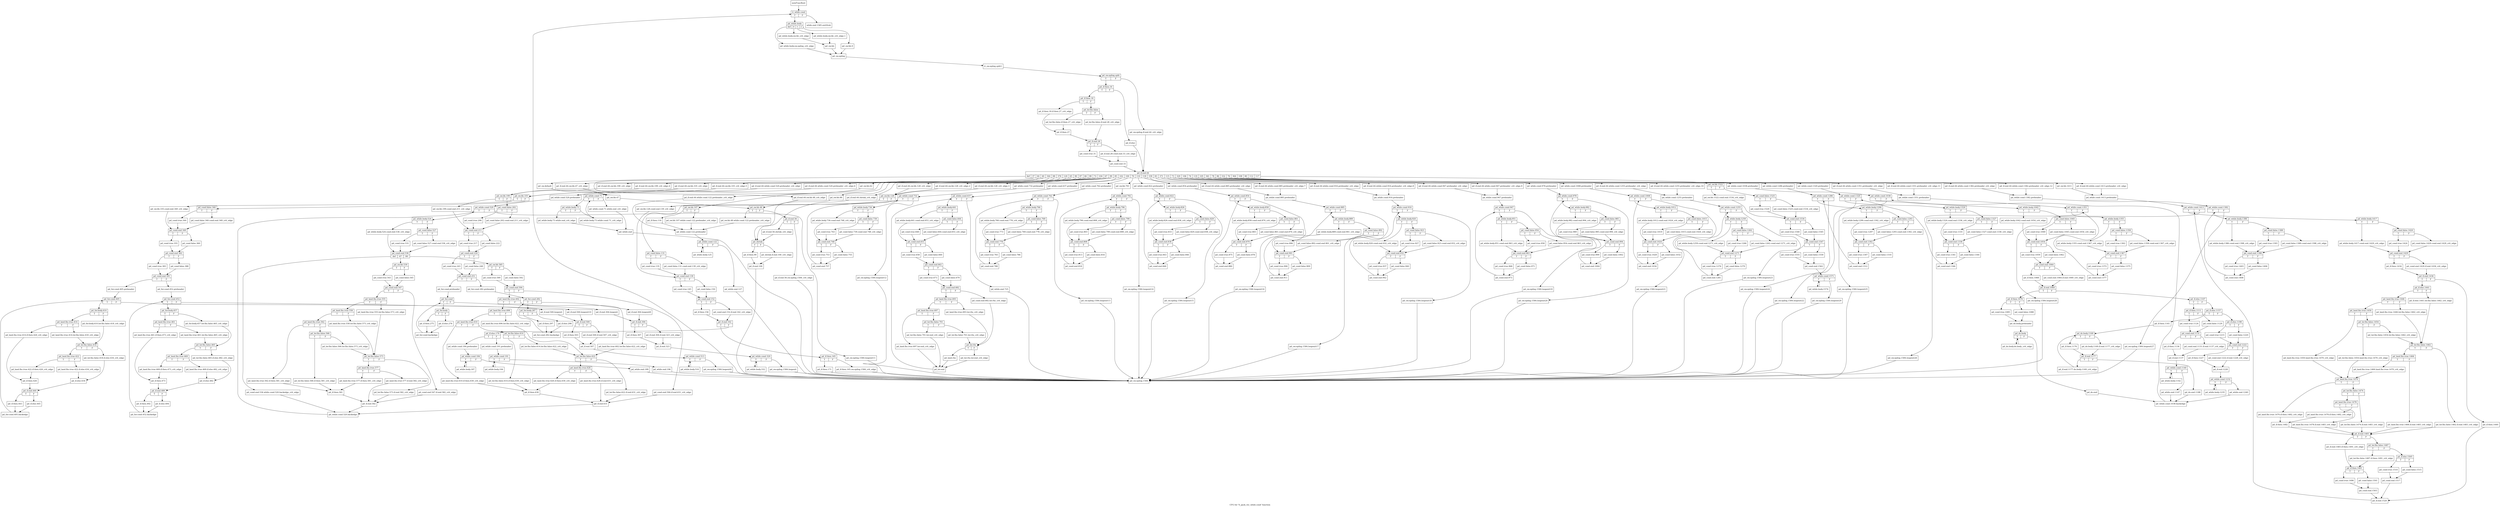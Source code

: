 digraph "CFG for 'S_pack_rec_while.cond' function" {
	label="CFG for 'S_pack_rec_while.cond' function";

	Node0x4fb4680 [shape=record,label="{newFuncRoot}"];
	Node0x4fb4680 -> Node0x4fb4720;
	Node0x4fb46d0 [shape=record,label="{while.end.1585.exitStub}"];
	Node0x4fb4720 [shape=record,label="{it_while.cond|{<s0>T|<s1>F}}"];
	Node0x4fb4720:s0 -> Node0x4fb4770;
	Node0x4fb4720:s1 -> Node0x4fb46d0;
	Node0x4fb4770 [shape=record,label="{pd_while.body|{<s0>def|<s1>0|<s2>1|<s3>2}}"];
	Node0x4fb4770:s0 -> Node0x4fb4900;
	Node0x4fb4770:s1 -> Node0x4fb4860;
	Node0x4fb4770:s2 -> Node0x4fb4810;
	Node0x4fb4770:s3 -> Node0x4fb47c0;
	Node0x4fb47c0 [shape=record,label="{pd_sw.bb.9}"];
	Node0x4fb47c0 -> Node0x4fb4950;
	Node0x4fb4810 [shape=record,label="{pd_while.body.sw.bb_crit_edge.1}"];
	Node0x4fb4810 -> Node0x4fb48b0;
	Node0x4fb4860 [shape=record,label="{pd_while.body.sw.bb_crit_edge}"];
	Node0x4fb4860 -> Node0x4fb48b0;
	Node0x4fb48b0 [shape=record,label="{pd_sw.bb}"];
	Node0x4fb48b0 -> Node0x4fb4950;
	Node0x4fb4900 [shape=record,label="{pd_while.body.sw.epilog_crit_edge}"];
	Node0x4fb4900 -> Node0x4fb4950;
	Node0x4fb4950 [shape=record,label="{pd_sw.epilog}"];
	Node0x4fb4950 -> Node0x6881400;
	Node0x6881400 [shape=record,label="{it_sw.epilog.split1}"];
	Node0x6881400 -> Node0x68db890;
	Node0x68db890 [shape=record,label="{pd_sw.epilog.split|{<s0>T|<s1>F}}"];
	Node0x68db890:s0 -> Node0x4fb49f0;
	Node0x68db890:s1 -> Node0x4fb49a0;
	Node0x4fb49a0 [shape=record,label="{pd_sw.epilog.if.end.44_crit_edge}"];
	Node0x4fb49a0 -> Node0x4fb4db0;
	Node0x4fb49f0 [shape=record,label="{pd_if.then.16|{<s0>T|<s1>F}}"];
	Node0x4fb49f0:s0 -> Node0x4fb4a90;
	Node0x4fb49f0:s1 -> Node0x4fb4a40;
	Node0x4fb4a40 [shape=record,label="{pd_if.else}"];
	Node0x4fb4a40 -> Node0x4fb4db0;
	Node0x4fb4a90 [shape=record,label="{pd_if.then.18|{<s0>T|<s1>F}}"];
	Node0x4fb4a90:s0 -> Node0x4fb4bd0;
	Node0x4fb4a90:s1 -> Node0x4fb4ae0;
	Node0x4fb4ae0 [shape=record,label="{pd_lor.lhs.false|{<s0>T|<s1>F}}"];
	Node0x4fb4ae0:s0 -> Node0x4fb4b80;
	Node0x4fb4ae0:s1 -> Node0x4fb4b30;
	Node0x4fb4b30 [shape=record,label="{pd_lor.lhs.false.if.end.28_crit_edge}"];
	Node0x4fb4b30 -> Node0x4fb4c70;
	Node0x4fb4b80 [shape=record,label="{pd_lor.lhs.false.if.then.27_crit_edge}"];
	Node0x4fb4b80 -> Node0x4fb4c20;
	Node0x4fb4bd0 [shape=record,label="{pd_if.then.18.if.then.27_crit_edge}"];
	Node0x4fb4bd0 -> Node0x4fb4c20;
	Node0x4fb4c20 [shape=record,label="{pd_if.then.27}"];
	Node0x4fb4c20 -> Node0x4fb4c70;
	Node0x4fb4c70 [shape=record,label="{pd_if.end.28|{<s0>T|<s1>F}}"];
	Node0x4fb4c70:s0 -> Node0x4fb4d10;
	Node0x4fb4c70:s1 -> Node0x4fb4cc0;
	Node0x4fb4cc0 [shape=record,label="{pd_if.end.28.cond.end.33_crit_edge}"];
	Node0x4fb4cc0 -> Node0x4fb4d60;
	Node0x4fb4d10 [shape=record,label="{pd_cond.true.31}"];
	Node0x4fb4d10 -> Node0x4fb4d60;
	Node0x4fb4d60 [shape=record,label="{pd_cond.end.33}"];
	Node0x4fb4d60 -> Node0x4fb4db0;
	Node0x4fb4db0 [shape=record,label="{pd_if.end.44|{<s0>def|<s1>37|<s2>64|<s3>40|<s4>344|<s5>88|<s6>376|<s7>120|<s8>65|<s9>90|<s10>97|<s11>66|<s12>98|<s13>72|<s14>104|<s15>67|<s16>99|<s17>85|<s18>102|<s19>100|<s20>70|<s21>110|<s22>118|<s23>339|<s24>83|<s25>371|<s26>115|<s27>73|<s28>329|<s29>106|<s30>74|<s31>119|<s32>105|<s33>361|<s34>78|<s35>86|<s36>332|<s37>76|<s38>364|<s39>108|<s40>80|<s41>112|<s42>117}}"];
	Node0x4fb4db0:s0 -> Node0x5026bd0;
	Node0x4fb4db0:s1 -> Node0x5026b80;
	Node0x4fb4db0:s2 -> Node0x5026b30;
	Node0x4fb4db0:s3 -> Node0x5026900;
	Node0x4fb4db0:s4 -> Node0x50268b0;
	Node0x4fb4db0:s5 -> Node0x5026860;
	Node0x4fb4db0:s6 -> Node0x5026770;
	Node0x4fb4db0:s7 -> Node0x5026720;
	Node0x4fb4db0:s8 -> Node0x5025f50;
	Node0x4fb4db0:s9 -> Node0x5025f00;
	Node0x4fb4db0:s10 -> Node0x5025eb0;
	Node0x4fb4db0:s11 -> Node0x5025410;
	Node0x4fb4db0:s12 -> Node0x50253c0;
	Node0x4fb4db0:s13 -> Node0x50241a0;
	Node0x4fb4db0:s14 -> Node0x5024150;
	Node0x4fb4db0:s15 -> Node0x5023070;
	Node0x4fb4db0:s16 -> Node0x5023020;
	Node0x4fb4db0:s17 -> Node0x50227b0;
	Node0x4fb4db0:s18 -> Node0x50223f0;
	Node0x4fb4db0:s19 -> Node0x5022030;
	Node0x4fb4db0:s20 -> Node0x5021c70;
	Node0x4fb4db0:s21 -> Node0x50218b0;
	Node0x4fb4db0:s22 -> Node0x50214f0;
	Node0x4fb4db0:s23 -> Node0x50210e0;
	Node0x4fb4db0:s24 -> Node0x5021090;
	Node0x4fb4db0:s25 -> Node0x5020c80;
	Node0x4fb4db0:s26 -> Node0x5020c30;
	Node0x4fb4db0:s27 -> Node0x500f550;
	Node0x4fb4db0:s28 -> Node0x500f500;
	Node0x4fb4db0:s29 -> Node0x500f140;
	Node0x4fb4db0:s30 -> Node0x500ed80;
	Node0x4fb4db0:s31 -> Node0x500dd40;
	Node0x4fb4db0:s32 -> Node0x500d930;
	Node0x4fb4db0:s33 -> Node0x500d8e0;
	Node0x4fb4db0:s34 -> Node0x500d520;
	Node0x4fb4db0:s35 -> Node0x500d160;
	Node0x4fb4db0:s36 -> Node0x500cd50;
	Node0x4fb4db0:s37 -> Node0x500cd00;
	Node0x4fb4db0:s38 -> Node0x500c8f0;
	Node0x4fb4db0:s39 -> Node0x500c8a0;
	Node0x4fb4db0:s40 -> Node0x500b950;
	Node0x4fb4db0:s41 -> Node0x500b900;
	Node0x4fb4db0:s42 -> Node0x4fb4e00;
	Node0x4fb4e00 [shape=record,label="{pd_sw.bb.1522|{<s0>T|<s1>F}}"];
	Node0x4fb4e00:s0 -> Node0x4fb4f40;
	Node0x4fb4e00:s1 -> Node0x4fb4e50;
	Node0x4fb4e50 [shape=record,label="{pd_cond.false.1525|{<s0>T|<s1>F}}"];
	Node0x4fb4e50:s0 -> Node0x4fb4ef0;
	Node0x4fb4e50:s1 -> Node0x4fb4ea0;
	Node0x4fb4ea0 [shape=record,label="{pd_cond.false.1525.cond.end.1534_crit_edge}"];
	Node0x4fb4ea0 -> Node0x4fb4f90;
	Node0x4fb4ef0 [shape=record,label="{pd_cond.true.1529}"];
	Node0x4fb4ef0 -> Node0x4fb4f90;
	Node0x4fb4f40 [shape=record,label="{pd_sw.bb.1522.cond.end.1534_crit_edge}"];
	Node0x4fb4f40 -> Node0x4fb4f90;
	Node0x4fb4f90 [shape=record,label="{pd_cond.end.1534|{<s0>T|<s1>F}}"];
	Node0x4fb4f90:s0 -> Node0x4fb5030;
	Node0x4fb4f90:s1 -> Node0x4fb4fe0;
	Node0x4fb4fe0 [shape=record,label="{pd_cond.false.1545}"];
	Node0x4fb4fe0 -> Node0x4fb5080;
	Node0x4fb5030 [shape=record,label="{pd_cond.true.1540}"];
	Node0x4fb5030 -> Node0x4fb5080;
	Node0x4fb5080 [shape=record,label="{pd_cond.end.1547|{<s0>T|<s1>F}}"];
	Node0x4fb5080:s0 -> Node0x4fb5120;
	Node0x4fb5080:s1 -> Node0x4fb50d0;
	Node0x4fb50d0 [shape=record,label="{pd_cond.false.1559}"];
	Node0x4fb50d0 -> Node0x4fb5170;
	Node0x4fb5120 [shape=record,label="{pd_cond.true.1555}"];
	Node0x4fb5120 -> Node0x4fb5170;
	Node0x4fb5170 [shape=record,label="{pd_cond.end.1562}"];
	Node0x4fb5170 -> Node0x4fb51c0;
	Node0x4fb51c0 [shape=record,label="{pd_while.cond.1571|{<s0>T|<s1>F}}"];
	Node0x4fb51c0:s0 -> Node0x500b8b0;
	Node0x4fb51c0:s1 -> Node0x500b860;
	Node0x500b860 [shape=record,label="{pd_sw.epilog.1584.loopexit29}"];
	Node0x500b860 -> Node0x5027030;
	Node0x500b8b0 [shape=record,label="{pd_while.body.1574}"];
	Node0x500b8b0 -> Node0x4fb51c0;
	Node0x500b900 [shape=record,label="{pd_if.end.44.while.cond.1413.preheader_crit_edge}"];
	Node0x500b900 -> Node0x500b9a0;
	Node0x500b950 [shape=record,label="{pd_sw.bb.1411}"];
	Node0x500b950 -> Node0x500b9a0;
	Node0x500b9a0 [shape=record,label="{pd_while.cond.1413.preheader}"];
	Node0x500b9a0 -> Node0x500b9f0;
	Node0x500b9f0 [shape=record,label="{pd_while.cond.1413|{<s0>T|<s1>F}}"];
	Node0x500b9f0:s0 -> Node0x500ba90;
	Node0x500b9f0:s1 -> Node0x500ba40;
	Node0x500ba40 [shape=record,label="{pd_sw.epilog.1584.loopexit28}"];
	Node0x500ba40 -> Node0x5027030;
	Node0x500ba90 [shape=record,label="{pd_while.body.1417|{<s0>T|<s1>F}}"];
	Node0x500ba90:s0 -> Node0x500bbd0;
	Node0x500ba90:s1 -> Node0x500bae0;
	Node0x500bae0 [shape=record,label="{pd_cond.false.1420|{<s0>T|<s1>F}}"];
	Node0x500bae0:s0 -> Node0x500bb80;
	Node0x500bae0:s1 -> Node0x500bb30;
	Node0x500bb30 [shape=record,label="{pd_cond.false.1420.cond.end.1429_crit_edge}"];
	Node0x500bb30 -> Node0x500bc20;
	Node0x500bb80 [shape=record,label="{pd_cond.true.1424}"];
	Node0x500bb80 -> Node0x500bc20;
	Node0x500bbd0 [shape=record,label="{pd_while.body.1417.cond.end.1429_crit_edge}"];
	Node0x500bbd0 -> Node0x500bc20;
	Node0x500bc20 [shape=record,label="{pd_cond.end.1429|{<s0>T|<s1>F}}"];
	Node0x500bc20:s0 -> Node0x500bcc0;
	Node0x500bc20:s1 -> Node0x500bc70;
	Node0x500bc70 [shape=record,label="{pd_cond.end.1429.if.end.1436_crit_edge}"];
	Node0x500bc70 -> Node0x500bd10;
	Node0x500bcc0 [shape=record,label="{pd_if.then.1434}"];
	Node0x500bcc0 -> Node0x500bd10;
	Node0x500bd10 [shape=record,label="{pd_if.end.1436|{<s0>T|<s1>F}}"];
	Node0x500bd10:s0 -> Node0x500bdb0;
	Node0x500bd10:s1 -> Node0x500bd60;
	Node0x500bd60 [shape=record,label="{pd_if.then.1440}"];
	Node0x500bd60 -> Node0x500c850;
	Node0x500bdb0 [shape=record,label="{pd_if.else.1441|{<s0>T|<s1>F}}"];
	Node0x500bdb0:s0 -> Node0x500be50;
	Node0x500bdb0:s1 -> Node0x500be00;
	Node0x500be00 [shape=record,label="{pd_if.else.1441.lor.lhs.false.1462_crit_edge}"];
	Node0x500be00 -> Node0x500bfe0;
	Node0x500be50 [shape=record,label="{pd_land.lhs.true.1446|{<s0>T|<s1>F}}"];
	Node0x500be50:s0 -> Node0x500bef0;
	Node0x500be50:s1 -> Node0x500bea0;
	Node0x500bea0 [shape=record,label="{pd_land.lhs.true.1446.lor.lhs.false.1462_crit_edge}"];
	Node0x500bea0 -> Node0x500bfe0;
	Node0x500bef0 [shape=record,label="{pd_land.lhs.true.1450|{<s0>T|<s1>F}}"];
	Node0x500bef0:s0 -> Node0x500c1c0;
	Node0x500bef0:s1 -> Node0x500bf40;
	Node0x500bf40 [shape=record,label="{pd_lor.lhs.false.1454|{<s0>T|<s1>F}}"];
	Node0x500bf40:s0 -> Node0x500c170;
	Node0x500bf40:s1 -> Node0x500bf90;
	Node0x500bf90 [shape=record,label="{pd_lor.lhs.false.1454.lor.lhs.false.1462_crit_edge}"];
	Node0x500bf90 -> Node0x500bfe0;
	Node0x500bfe0 [shape=record,label="{pd_lor.lhs.false.1462|{<s0>T|<s1>F}}"];
	Node0x500bfe0:s0 -> Node0x500c080;
	Node0x500bfe0:s1 -> Node0x500c030;
	Node0x500c030 [shape=record,label="{pd_lor.lhs.false.1462.if.end.1483_crit_edge}"];
	Node0x500c030 -> Node0x500c490;
	Node0x500c080 [shape=record,label="{pd_land.lhs.true.1466|{<s0>T|<s1>F}}"];
	Node0x500c080:s0 -> Node0x500c120;
	Node0x500c080:s1 -> Node0x500c0d0;
	Node0x500c0d0 [shape=record,label="{pd_land.lhs.true.1466.if.end.1483_crit_edge}"];
	Node0x500c0d0 -> Node0x500c490;
	Node0x500c120 [shape=record,label="{pd_land.lhs.true.1466.land.lhs.true.1470_crit_edge}"];
	Node0x500c120 -> Node0x500c210;
	Node0x500c170 [shape=record,label="{pd_lor.lhs.false.1454.land.lhs.true.1470_crit_edge}"];
	Node0x500c170 -> Node0x500c210;
	Node0x500c1c0 [shape=record,label="{pd_land.lhs.true.1450.land.lhs.true.1470_crit_edge}"];
	Node0x500c1c0 -> Node0x500c210;
	Node0x500c210 [shape=record,label="{pd_land.lhs.true.1470|{<s0>T|<s1>F}}"];
	Node0x500c210:s0 -> Node0x500c3f0;
	Node0x500c210:s1 -> Node0x500c260;
	Node0x500c260 [shape=record,label="{pd_lor.lhs.false.1474|{<s0>T|<s1>F}}"];
	Node0x500c260:s0 -> Node0x500c300;
	Node0x500c260:s1 -> Node0x500c2b0;
	Node0x500c2b0 [shape=record,label="{pd_lor.lhs.false.1474.if.end.1483_crit_edge}"];
	Node0x500c2b0 -> Node0x500c490;
	Node0x500c300 [shape=record,label="{pd_land.lhs.true.1478|{<s0>T|<s1>F}}"];
	Node0x500c300:s0 -> Node0x500c3a0;
	Node0x500c300:s1 -> Node0x500c350;
	Node0x500c350 [shape=record,label="{pd_land.lhs.true.1478.if.then.1482_crit_edge}"];
	Node0x500c350 -> Node0x500c440;
	Node0x500c3a0 [shape=record,label="{pd_land.lhs.true.1478.if.end.1483_crit_edge}"];
	Node0x500c3a0 -> Node0x500c490;
	Node0x500c3f0 [shape=record,label="{pd_land.lhs.true.1470.if.then.1482_crit_edge}"];
	Node0x500c3f0 -> Node0x500c440;
	Node0x500c440 [shape=record,label="{pd_if.then.1482}"];
	Node0x500c440 -> Node0x500c490;
	Node0x500c490 [shape=record,label="{pd_if.end.1483|{<s0>T|<s1>F}}"];
	Node0x500c490:s0 -> Node0x500c6c0;
	Node0x500c490:s1 -> Node0x500c4e0;
	Node0x500c4e0 [shape=record,label="{pd_lor.lhs.false.1487|{<s0>T|<s1>F}}"];
	Node0x500c4e0:s0 -> Node0x500c670;
	Node0x500c4e0:s1 -> Node0x500c530;
	Node0x500c530 [shape=record,label="{pd_if.else.1505|{<s0>T|<s1>F}}"];
	Node0x500c530:s0 -> Node0x500c5d0;
	Node0x500c530:s1 -> Node0x500c580;
	Node0x500c580 [shape=record,label="{pd_cond.false.1515}"];
	Node0x500c580 -> Node0x500c620;
	Node0x500c5d0 [shape=record,label="{pd_cond.true.1510}"];
	Node0x500c5d0 -> Node0x500c620;
	Node0x500c620 [shape=record,label="{pd_cond.end.1517}"];
	Node0x500c620 -> Node0x500c850;
	Node0x500c670 [shape=record,label="{pd_lor.lhs.false.1487.if.then.1491_crit_edge}"];
	Node0x500c670 -> Node0x500c710;
	Node0x500c6c0 [shape=record,label="{pd_if.end.1483.if.then.1491_crit_edge}"];
	Node0x500c6c0 -> Node0x500c710;
	Node0x500c710 [shape=record,label="{pd_if.then.1491|{<s0>T|<s1>F}}"];
	Node0x500c710:s0 -> Node0x500c7b0;
	Node0x500c710:s1 -> Node0x500c760;
	Node0x500c760 [shape=record,label="{pd_cond.false.1501}"];
	Node0x500c760 -> Node0x500c800;
	Node0x500c7b0 [shape=record,label="{pd_cond.true.1496}"];
	Node0x500c7b0 -> Node0x500c800;
	Node0x500c800 [shape=record,label="{pd_cond.end.1503}"];
	Node0x500c800 -> Node0x500c850;
	Node0x500c850 [shape=record,label="{pd_if.end.1520}"];
	Node0x500c850 -> Node0x500b9f0;
	Node0x500c8a0 [shape=record,label="{pd_if.end.44.while.cond.1382.preheader_crit_edge.12}"];
	Node0x500c8a0 -> Node0x500c940;
	Node0x500c8f0 [shape=record,label="{pd_if.end.44.while.cond.1382.preheader_crit_edge}"];
	Node0x500c8f0 -> Node0x500c940;
	Node0x500c940 [shape=record,label="{pd_while.cond.1382.preheader}"];
	Node0x500c940 -> Node0x500c990;
	Node0x500c990 [shape=record,label="{pd_while.cond.1382|{<s0>T|<s1>F}}"];
	Node0x500c990:s0 -> Node0x500ca30;
	Node0x500c990:s1 -> Node0x500c9e0;
	Node0x500c9e0 [shape=record,label="{pd_sw.epilog.1584.loopexit27}"];
	Node0x500c9e0 -> Node0x5027030;
	Node0x500ca30 [shape=record,label="{pd_while.body.1386|{<s0>T|<s1>F}}"];
	Node0x500ca30:s0 -> Node0x500cb70;
	Node0x500ca30:s1 -> Node0x500ca80;
	Node0x500ca80 [shape=record,label="{pd_cond.false.1389|{<s0>T|<s1>F}}"];
	Node0x500ca80:s0 -> Node0x500cb20;
	Node0x500ca80:s1 -> Node0x500cad0;
	Node0x500cad0 [shape=record,label="{pd_cond.false.1389.cond.end.1398_crit_edge}"];
	Node0x500cad0 -> Node0x500cbc0;
	Node0x500cb20 [shape=record,label="{pd_cond.true.1393}"];
	Node0x500cb20 -> Node0x500cbc0;
	Node0x500cb70 [shape=record,label="{pd_while.body.1386.cond.end.1398_crit_edge}"];
	Node0x500cb70 -> Node0x500cbc0;
	Node0x500cbc0 [shape=record,label="{pd_cond.end.1398|{<s0>T|<s1>F}}"];
	Node0x500cbc0:s0 -> Node0x500cc60;
	Node0x500cbc0:s1 -> Node0x500cc10;
	Node0x500cc10 [shape=record,label="{pd_cond.false.1406}"];
	Node0x500cc10 -> Node0x500ccb0;
	Node0x500cc60 [shape=record,label="{pd_cond.true.1403}"];
	Node0x500cc60 -> Node0x500ccb0;
	Node0x500ccb0 [shape=record,label="{pd_cond.end.1408}"];
	Node0x500ccb0 -> Node0x500c990;
	Node0x500cd00 [shape=record,label="{pd_if.end.44.while.cond.1351.preheader_crit_edge.11}"];
	Node0x500cd00 -> Node0x500cda0;
	Node0x500cd50 [shape=record,label="{pd_if.end.44.while.cond.1351.preheader_crit_edge}"];
	Node0x500cd50 -> Node0x500cda0;
	Node0x500cda0 [shape=record,label="{pd_while.cond.1351.preheader}"];
	Node0x500cda0 -> Node0x500cdf0;
	Node0x500cdf0 [shape=record,label="{pd_while.cond.1351|{<s0>T|<s1>F}}"];
	Node0x500cdf0:s0 -> Node0x500ce90;
	Node0x500cdf0:s1 -> Node0x500ce40;
	Node0x500ce40 [shape=record,label="{pd_sw.epilog.1584.loopexit26}"];
	Node0x500ce40 -> Node0x5027030;
	Node0x500ce90 [shape=record,label="{pd_while.body.1355|{<s0>T|<s1>F}}"];
	Node0x500ce90:s0 -> Node0x500cfd0;
	Node0x500ce90:s1 -> Node0x500cee0;
	Node0x500cee0 [shape=record,label="{pd_cond.false.1358|{<s0>T|<s1>F}}"];
	Node0x500cee0:s0 -> Node0x500cf80;
	Node0x500cee0:s1 -> Node0x500cf30;
	Node0x500cf30 [shape=record,label="{pd_cond.false.1358.cond.end.1367_crit_edge}"];
	Node0x500cf30 -> Node0x500d020;
	Node0x500cf80 [shape=record,label="{pd_cond.true.1362}"];
	Node0x500cf80 -> Node0x500d020;
	Node0x500cfd0 [shape=record,label="{pd_while.body.1355.cond.end.1367_crit_edge}"];
	Node0x500cfd0 -> Node0x500d020;
	Node0x500d020 [shape=record,label="{pd_cond.end.1367|{<s0>T|<s1>F}}"];
	Node0x500d020:s0 -> Node0x500d0c0;
	Node0x500d020:s1 -> Node0x500d070;
	Node0x500d070 [shape=record,label="{pd_cond.false.1375}"];
	Node0x500d070 -> Node0x500d110;
	Node0x500d0c0 [shape=record,label="{pd_cond.true.1372}"];
	Node0x500d0c0 -> Node0x500d110;
	Node0x500d110 [shape=record,label="{pd_cond.end.1377}"];
	Node0x500d110 -> Node0x500cdf0;
	Node0x500d160 [shape=record,label="{pd_while.cond.1320.preheader}"];
	Node0x500d160 -> Node0x500d1b0;
	Node0x500d1b0 [shape=record,label="{pd_while.cond.1320|{<s0>T|<s1>F}}"];
	Node0x500d1b0:s0 -> Node0x500d250;
	Node0x500d1b0:s1 -> Node0x500d200;
	Node0x500d200 [shape=record,label="{pd_sw.epilog.1584.loopexit25}"];
	Node0x500d200 -> Node0x5027030;
	Node0x500d250 [shape=record,label="{pd_while.body.1324|{<s0>T|<s1>F}}"];
	Node0x500d250:s0 -> Node0x500d390;
	Node0x500d250:s1 -> Node0x500d2a0;
	Node0x500d2a0 [shape=record,label="{pd_cond.false.1327|{<s0>T|<s1>F}}"];
	Node0x500d2a0:s0 -> Node0x500d340;
	Node0x500d2a0:s1 -> Node0x500d2f0;
	Node0x500d2f0 [shape=record,label="{pd_cond.false.1327.cond.end.1336_crit_edge}"];
	Node0x500d2f0 -> Node0x500d3e0;
	Node0x500d340 [shape=record,label="{pd_cond.true.1331}"];
	Node0x500d340 -> Node0x500d3e0;
	Node0x500d390 [shape=record,label="{pd_while.body.1324.cond.end.1336_crit_edge}"];
	Node0x500d390 -> Node0x500d3e0;
	Node0x500d3e0 [shape=record,label="{pd_cond.end.1336|{<s0>T|<s1>F}}"];
	Node0x500d3e0:s0 -> Node0x500d480;
	Node0x500d3e0:s1 -> Node0x500d430;
	Node0x500d430 [shape=record,label="{pd_cond.false.1344}"];
	Node0x500d430 -> Node0x500d4d0;
	Node0x500d480 [shape=record,label="{pd_cond.true.1341}"];
	Node0x500d480 -> Node0x500d4d0;
	Node0x500d4d0 [shape=record,label="{pd_cond.end.1346}"];
	Node0x500d4d0 -> Node0x500d1b0;
	Node0x500d520 [shape=record,label="{pd_while.cond.1286.preheader}"];
	Node0x500d520 -> Node0x500d570;
	Node0x500d570 [shape=record,label="{pd_while.cond.1286|{<s0>T|<s1>F}}"];
	Node0x500d570:s0 -> Node0x500d610;
	Node0x500d570:s1 -> Node0x500d5c0;
	Node0x500d5c0 [shape=record,label="{pd_sw.epilog.1584.loopexit24}"];
	Node0x500d5c0 -> Node0x5027030;
	Node0x500d610 [shape=record,label="{pd_while.body.1290|{<s0>T|<s1>F}}"];
	Node0x500d610:s0 -> Node0x500d750;
	Node0x500d610:s1 -> Node0x500d660;
	Node0x500d660 [shape=record,label="{pd_cond.false.1293|{<s0>T|<s1>F}}"];
	Node0x500d660:s0 -> Node0x500d700;
	Node0x500d660:s1 -> Node0x500d6b0;
	Node0x500d6b0 [shape=record,label="{pd_cond.false.1293.cond.end.1302_crit_edge}"];
	Node0x500d6b0 -> Node0x500d7a0;
	Node0x500d700 [shape=record,label="{pd_cond.true.1297}"];
	Node0x500d700 -> Node0x500d7a0;
	Node0x500d750 [shape=record,label="{pd_while.body.1290.cond.end.1302_crit_edge}"];
	Node0x500d750 -> Node0x500d7a0;
	Node0x500d7a0 [shape=record,label="{pd_cond.end.1302|{<s0>T|<s1>F}}"];
	Node0x500d7a0:s0 -> Node0x500d840;
	Node0x500d7a0:s1 -> Node0x500d7f0;
	Node0x500d7f0 [shape=record,label="{pd_cond.false.1310}"];
	Node0x500d7f0 -> Node0x500d890;
	Node0x500d840 [shape=record,label="{pd_cond.true.1307}"];
	Node0x500d840 -> Node0x500d890;
	Node0x500d890 [shape=record,label="{pd_cond.end.1312}"];
	Node0x500d890 -> Node0x500d570;
	Node0x500d8e0 [shape=record,label="{pd_if.end.44.while.cond.1255.preheader_crit_edge.10}"];
	Node0x500d8e0 -> Node0x500d980;
	Node0x500d930 [shape=record,label="{pd_if.end.44.while.cond.1255.preheader_crit_edge}"];
	Node0x500d930 -> Node0x500d980;
	Node0x500d980 [shape=record,label="{pd_while.cond.1255.preheader}"];
	Node0x500d980 -> Node0x500d9d0;
	Node0x500d9d0 [shape=record,label="{pd_while.cond.1255|{<s0>T|<s1>F}}"];
	Node0x500d9d0:s0 -> Node0x500da70;
	Node0x500d9d0:s1 -> Node0x500da20;
	Node0x500da20 [shape=record,label="{pd_sw.epilog.1584.loopexit23}"];
	Node0x500da20 -> Node0x5027030;
	Node0x500da70 [shape=record,label="{pd_while.body.1259|{<s0>T|<s1>F}}"];
	Node0x500da70:s0 -> Node0x500dbb0;
	Node0x500da70:s1 -> Node0x500dac0;
	Node0x500dac0 [shape=record,label="{pd_cond.false.1262|{<s0>T|<s1>F}}"];
	Node0x500dac0:s0 -> Node0x500db60;
	Node0x500dac0:s1 -> Node0x500db10;
	Node0x500db10 [shape=record,label="{pd_cond.false.1262.cond.end.1271_crit_edge}"];
	Node0x500db10 -> Node0x500dc00;
	Node0x500db60 [shape=record,label="{pd_cond.true.1266}"];
	Node0x500db60 -> Node0x500dc00;
	Node0x500dbb0 [shape=record,label="{pd_while.body.1259.cond.end.1271_crit_edge}"];
	Node0x500dbb0 -> Node0x500dc00;
	Node0x500dc00 [shape=record,label="{pd_cond.end.1271|{<s0>T|<s1>F}}"];
	Node0x500dc00:s0 -> Node0x500dca0;
	Node0x500dc00:s1 -> Node0x500dc50;
	Node0x500dc50 [shape=record,label="{pd_cond.false.1279}"];
	Node0x500dc50 -> Node0x500dcf0;
	Node0x500dca0 [shape=record,label="{pd_cond.true.1276}"];
	Node0x500dca0 -> Node0x500dcf0;
	Node0x500dcf0 [shape=record,label="{pd_cond.end.1281}"];
	Node0x500dcf0 -> Node0x500d9d0;
	Node0x500dd40 [shape=record,label="{pd_while.cond.1038.preheader}"];
	Node0x500dd40 -> Node0x500dd90;
	Node0x500dd90 [shape=record,label="{pd_while.cond.1038|{<s0>T|<s1>F}}"];
	Node0x500dd90:s0 -> Node0x500de30;
	Node0x500dd90:s1 -> Node0x500dde0;
	Node0x500dde0 [shape=record,label="{pd_sw.epilog.1584.loopexit22}"];
	Node0x500dde0 -> Node0x5027030;
	Node0x500de30 [shape=record,label="{pd_while.body.1042|{<s0>T|<s1>F}}"];
	Node0x500de30:s0 -> Node0x500df70;
	Node0x500de30:s1 -> Node0x500de80;
	Node0x500de80 [shape=record,label="{pd_cond.false.1045|{<s0>T|<s1>F}}"];
	Node0x500de80:s0 -> Node0x500df20;
	Node0x500de80:s1 -> Node0x500ded0;
	Node0x500ded0 [shape=record,label="{pd_cond.false.1045.cond.end.1054_crit_edge}"];
	Node0x500ded0 -> Node0x500dfc0;
	Node0x500df20 [shape=record,label="{pd_cond.true.1049}"];
	Node0x500df20 -> Node0x500dfc0;
	Node0x500df70 [shape=record,label="{pd_while.body.1042.cond.end.1054_crit_edge}"];
	Node0x500df70 -> Node0x500dfc0;
	Node0x500dfc0 [shape=record,label="{pd_cond.end.1054|{<s0>T|<s1>F}}"];
	Node0x500dfc0:s0 -> Node0x500e060;
	Node0x500dfc0:s1 -> Node0x500e010;
	Node0x500e010 [shape=record,label="{pd_cond.false.1062}"];
	Node0x500e010 -> Node0x500e0b0;
	Node0x500e060 [shape=record,label="{pd_cond.true.1059}"];
	Node0x500e060 -> Node0x500e0b0;
	Node0x500e0b0 [shape=record,label="{pd_cond.end.1064|{<s0>T|<s1>F}}"];
	Node0x500e0b0:s0 -> Node0x500e150;
	Node0x500e0b0:s1 -> Node0x500e100;
	Node0x500e100 [shape=record,label="{pd_cond.end.1064.if.end.1069_crit_edge}"];
	Node0x500e100 -> Node0x500e1a0;
	Node0x500e150 [shape=record,label="{pd_if.then.1068}"];
	Node0x500e150 -> Node0x500e1a0;
	Node0x500e1a0 [shape=record,label="{pd_if.end.1069|{<s0>T|<s1>F}}"];
	Node0x500e1a0:s0 -> Node0x500eb00;
	Node0x500e1a0:s1 -> Node0x500e1f0;
	Node0x500e1f0 [shape=record,label="{pd_if.else.1107|{<s0>T|<s1>F}}"];
	Node0x500e1f0:s0 -> Node0x500e7e0;
	Node0x500e1f0:s1 -> Node0x500e240;
	Node0x500e240 [shape=record,label="{pd_if.else.1157|{<s0>T|<s1>F}}"];
	Node0x500e240:s0 -> Node0x500e5b0;
	Node0x500e240:s1 -> Node0x500e290;
	Node0x500e290 [shape=record,label="{pd_if.else.1198|{<s0>T|<s1>F}}"];
	Node0x500e290:s0 -> Node0x500e330;
	Node0x500e290:s1 -> Node0x500e2e0;
	Node0x500e2e0 [shape=record,label="{pd_cond.false.1220}"];
	Node0x500e2e0 -> Node0x500e380;
	Node0x500e330 [shape=record,label="{pd_cond.true.1215}"];
	Node0x500e330 -> Node0x500e380;
	Node0x500e380 [shape=record,label="{pd_cond.end.1222|{<s0>T|<s1>F}}"];
	Node0x500e380:s0 -> Node0x500e420;
	Node0x500e380:s1 -> Node0x500e3d0;
	Node0x500e3d0 [shape=record,label="{pd_cond.end.1222.if.end.1228_crit_edge}"];
	Node0x500e3d0 -> Node0x500e470;
	Node0x500e420 [shape=record,label="{pd_if.then.1227}"];
	Node0x500e420 -> Node0x500e470;
	Node0x500e470 [shape=record,label="{pd_if.end.1228}"];
	Node0x500e470 -> Node0x500e4c0;
	Node0x500e4c0 [shape=record,label="{pd_while.cond.1232|{<s0>T|<s1>F}}"];
	Node0x500e4c0:s0 -> Node0x500e560;
	Node0x500e4c0:s1 -> Node0x500e510;
	Node0x500e510 [shape=record,label="{pd_while.end.1240}"];
	Node0x500e510 -> Node0x500ece0;
	Node0x500e560 [shape=record,label="{pd_while.body.1235}"];
	Node0x500e560 -> Node0x500e4c0;
	Node0x500e5b0 [shape=record,label="{pd_if.then.1161}"];
	Node0x500e5b0 -> Node0x500e600;
	Node0x500e600 [shape=record,label="{pd_do.body.1169|{<s0>T|<s1>F}}"];
	Node0x500e600:s0 -> Node0x500e6a0;
	Node0x500e600:s1 -> Node0x500e650;
	Node0x500e650 [shape=record,label="{pd_do.body.1169.if.end.1177_crit_edge}"];
	Node0x500e650 -> Node0x500e6f0;
	Node0x500e6a0 [shape=record,label="{pd_if.then.1176}"];
	Node0x500e6a0 -> Node0x500e6f0;
	Node0x500e6f0 [shape=record,label="{pd_if.end.1177|{<s0>T|<s1>F}}"];
	Node0x500e6f0:s0 -> Node0x500e790;
	Node0x500e6f0:s1 -> Node0x500e740;
	Node0x500e740 [shape=record,label="{pd_do.end.1188}"];
	Node0x500e740 -> Node0x500ece0;
	Node0x500e790 [shape=record,label="{pd_if.end.1177.do.body.1169_crit_edge}"];
	Node0x500e790 -> Node0x500e600;
	Node0x500e7e0 [shape=record,label="{pd_if.then.1111|{<s0>T|<s1>F}}"];
	Node0x500e7e0:s0 -> Node0x500e880;
	Node0x500e7e0:s1 -> Node0x500e830;
	Node0x500e830 [shape=record,label="{pd_cond.false.1129}"];
	Node0x500e830 -> Node0x500e8d0;
	Node0x500e880 [shape=record,label="{pd_cond.true.1124}"];
	Node0x500e880 -> Node0x500e8d0;
	Node0x500e8d0 [shape=record,label="{pd_cond.end.1131|{<s0>T|<s1>F}}"];
	Node0x500e8d0:s0 -> Node0x500e970;
	Node0x500e8d0:s1 -> Node0x500e920;
	Node0x500e920 [shape=record,label="{pd_cond.end.1131.if.end.1137_crit_edge}"];
	Node0x500e920 -> Node0x500e9c0;
	Node0x500e970 [shape=record,label="{pd_if.then.1136}"];
	Node0x500e970 -> Node0x500e9c0;
	Node0x500e9c0 [shape=record,label="{pd_if.end.1137}"];
	Node0x500e9c0 -> Node0x500ea10;
	Node0x500ea10 [shape=record,label="{pd_while.cond.1140|{<s0>T|<s1>F}}"];
	Node0x500ea10:s0 -> Node0x500eab0;
	Node0x500ea10:s1 -> Node0x500ea60;
	Node0x500ea60 [shape=record,label="{pd_while.end.1147}"];
	Node0x500ea60 -> Node0x500ece0;
	Node0x500eab0 [shape=record,label="{pd_while.body.1142}"];
	Node0x500eab0 -> Node0x500ea10;
	Node0x500eb00 [shape=record,label="{pd_if.then.1076|{<s0>T|<s1>F}}"];
	Node0x500eb00:s0 -> Node0x500eba0;
	Node0x500eb00:s1 -> Node0x500eb50;
	Node0x500eb50 [shape=record,label="{pd_cond.false.1088}"];
	Node0x500eb50 -> Node0x500ebf0;
	Node0x500eba0 [shape=record,label="{pd_cond.true.1085}"];
	Node0x500eba0 -> Node0x500ebf0;
	Node0x500ebf0 [shape=record,label="{pd_do.body.preheader}"];
	Node0x500ebf0 -> Node0x500ec40;
	Node0x500ec40 [shape=record,label="{pd_do.body|{<s0>T|<s1>F}}"];
	Node0x500ec40:s0 -> Node0x500ed30;
	Node0x500ec40:s1 -> Node0x500ec90;
	Node0x500ec90 [shape=record,label="{pd_do.end}"];
	Node0x500ec90 -> Node0x500ece0;
	Node0x500ece0 [shape=record,label="{pd_while.cond.1038.backedge}"];
	Node0x500ece0 -> Node0x500dd90;
	Node0x500ed30 [shape=record,label="{pd_do.body.do.body_crit_edge}"];
	Node0x500ed30 -> Node0x500ec40;
	Node0x500ed80 [shape=record,label="{pd_while.cond.1008.preheader}"];
	Node0x500ed80 -> Node0x500edd0;
	Node0x500edd0 [shape=record,label="{pd_while.cond.1008|{<s0>T|<s1>F}}"];
	Node0x500edd0:s0 -> Node0x500ee70;
	Node0x500edd0:s1 -> Node0x500ee20;
	Node0x500ee20 [shape=record,label="{pd_sw.epilog.1584.loopexit21}"];
	Node0x500ee20 -> Node0x5027030;
	Node0x500ee70 [shape=record,label="{pd_while.body.1012|{<s0>T|<s1>F}}"];
	Node0x500ee70:s0 -> Node0x500efb0;
	Node0x500ee70:s1 -> Node0x500eec0;
	Node0x500eec0 [shape=record,label="{pd_cond.false.1015|{<s0>T|<s1>F}}"];
	Node0x500eec0:s0 -> Node0x500ef60;
	Node0x500eec0:s1 -> Node0x500ef10;
	Node0x500ef10 [shape=record,label="{pd_cond.false.1015.cond.end.1024_crit_edge}"];
	Node0x500ef10 -> Node0x500f000;
	Node0x500ef60 [shape=record,label="{pd_cond.true.1019}"];
	Node0x500ef60 -> Node0x500f000;
	Node0x500efb0 [shape=record,label="{pd_while.body.1012.cond.end.1024_crit_edge}"];
	Node0x500efb0 -> Node0x500f000;
	Node0x500f000 [shape=record,label="{pd_cond.end.1024|{<s0>T|<s1>F}}"];
	Node0x500f000:s0 -> Node0x500f0a0;
	Node0x500f000:s1 -> Node0x500f050;
	Node0x500f050 [shape=record,label="{pd_cond.false.1032}"];
	Node0x500f050 -> Node0x500f0f0;
	Node0x500f0a0 [shape=record,label="{pd_cond.true.1029}"];
	Node0x500f0a0 -> Node0x500f0f0;
	Node0x500f0f0 [shape=record,label="{pd_cond.end.1034}"];
	Node0x500f0f0 -> Node0x500edd0;
	Node0x500f140 [shape=record,label="{pd_while.cond.978.preheader}"];
	Node0x500f140 -> Node0x500f190;
	Node0x500f190 [shape=record,label="{pd_while.cond.978|{<s0>T|<s1>F}}"];
	Node0x500f190:s0 -> Node0x500f230;
	Node0x500f190:s1 -> Node0x500f1e0;
	Node0x500f1e0 [shape=record,label="{pd_sw.epilog.1584.loopexit20}"];
	Node0x500f1e0 -> Node0x5027030;
	Node0x500f230 [shape=record,label="{pd_while.body.982|{<s0>T|<s1>F}}"];
	Node0x500f230:s0 -> Node0x500f370;
	Node0x500f230:s1 -> Node0x500f280;
	Node0x500f280 [shape=record,label="{pd_cond.false.985|{<s0>T|<s1>F}}"];
	Node0x500f280:s0 -> Node0x500f320;
	Node0x500f280:s1 -> Node0x500f2d0;
	Node0x500f2d0 [shape=record,label="{pd_cond.false.985.cond.end.994_crit_edge}"];
	Node0x500f2d0 -> Node0x500f3c0;
	Node0x500f320 [shape=record,label="{pd_cond.true.989}"];
	Node0x500f320 -> Node0x500f3c0;
	Node0x500f370 [shape=record,label="{pd_while.body.982.cond.end.994_crit_edge}"];
	Node0x500f370 -> Node0x500f3c0;
	Node0x500f3c0 [shape=record,label="{pd_cond.end.994|{<s0>T|<s1>F}}"];
	Node0x500f3c0:s0 -> Node0x500f460;
	Node0x500f3c0:s1 -> Node0x500f410;
	Node0x500f410 [shape=record,label="{pd_cond.false.1002}"];
	Node0x500f410 -> Node0x500f4b0;
	Node0x500f460 [shape=record,label="{pd_cond.true.999}"];
	Node0x500f460 -> Node0x500f4b0;
	Node0x500f4b0 [shape=record,label="{pd_cond.end.1004}"];
	Node0x500f4b0 -> Node0x500f190;
	Node0x500f500 [shape=record,label="{pd_if.end.44.while.cond.947.preheader_crit_edge.9}"];
	Node0x500f500 -> Node0x500f5a0;
	Node0x500f550 [shape=record,label="{pd_if.end.44.while.cond.947.preheader_crit_edge}"];
	Node0x500f550 -> Node0x500f5a0;
	Node0x500f5a0 [shape=record,label="{pd_while.cond.947.preheader}"];
	Node0x500f5a0 -> Node0x500f5f0;
	Node0x500f5f0 [shape=record,label="{pd_while.cond.947|{<s0>T|<s1>F}}"];
	Node0x500f5f0:s0 -> Node0x500f690;
	Node0x500f5f0:s1 -> Node0x500f640;
	Node0x500f640 [shape=record,label="{pd_sw.epilog.1584.loopexit19}"];
	Node0x500f640 -> Node0x5027030;
	Node0x500f690 [shape=record,label="{pd_while.body.951|{<s0>T|<s1>F}}"];
	Node0x500f690:s0 -> Node0x500f7d0;
	Node0x500f690:s1 -> Node0x500f6e0;
	Node0x500f6e0 [shape=record,label="{pd_cond.false.954|{<s0>T|<s1>F}}"];
	Node0x500f6e0:s0 -> Node0x500f780;
	Node0x500f6e0:s1 -> Node0x500f730;
	Node0x500f730 [shape=record,label="{pd_cond.false.954.cond.end.963_crit_edge}"];
	Node0x500f730 -> Node0x500f820;
	Node0x500f780 [shape=record,label="{pd_cond.true.958}"];
	Node0x500f780 -> Node0x500f820;
	Node0x500f7d0 [shape=record,label="{pd_while.body.951.cond.end.963_crit_edge}"];
	Node0x500f7d0 -> Node0x500f820;
	Node0x500f820 [shape=record,label="{pd_cond.end.963|{<s0>T|<s1>F}}"];
	Node0x500f820:s0 -> Node0x5020b90;
	Node0x500f820:s1 -> Node0x500f870;
	Node0x500f870 [shape=record,label="{pd_cond.false.971}"];
	Node0x500f870 -> Node0x5020be0;
	Node0x5020b90 [shape=record,label="{pd_cond.true.968}"];
	Node0x5020b90 -> Node0x5020be0;
	Node0x5020be0 [shape=record,label="{pd_cond.end.973}"];
	Node0x5020be0 -> Node0x500f5f0;
	Node0x5020c30 [shape=record,label="{pd_if.end.44.while.cond.916.preheader_crit_edge.8}"];
	Node0x5020c30 -> Node0x5020cd0;
	Node0x5020c80 [shape=record,label="{pd_if.end.44.while.cond.916.preheader_crit_edge}"];
	Node0x5020c80 -> Node0x5020cd0;
	Node0x5020cd0 [shape=record,label="{pd_while.cond.916.preheader}"];
	Node0x5020cd0 -> Node0x5020d20;
	Node0x5020d20 [shape=record,label="{pd_while.cond.916|{<s0>T|<s1>F}}"];
	Node0x5020d20:s0 -> Node0x5020dc0;
	Node0x5020d20:s1 -> Node0x5020d70;
	Node0x5020d70 [shape=record,label="{pd_sw.epilog.1584.loopexit18}"];
	Node0x5020d70 -> Node0x5027030;
	Node0x5020dc0 [shape=record,label="{pd_while.body.920|{<s0>T|<s1>F}}"];
	Node0x5020dc0:s0 -> Node0x5020f00;
	Node0x5020dc0:s1 -> Node0x5020e10;
	Node0x5020e10 [shape=record,label="{pd_cond.false.923|{<s0>T|<s1>F}}"];
	Node0x5020e10:s0 -> Node0x5020eb0;
	Node0x5020e10:s1 -> Node0x5020e60;
	Node0x5020e60 [shape=record,label="{pd_cond.false.923.cond.end.932_crit_edge}"];
	Node0x5020e60 -> Node0x5020f50;
	Node0x5020eb0 [shape=record,label="{pd_cond.true.927}"];
	Node0x5020eb0 -> Node0x5020f50;
	Node0x5020f00 [shape=record,label="{pd_while.body.920.cond.end.932_crit_edge}"];
	Node0x5020f00 -> Node0x5020f50;
	Node0x5020f50 [shape=record,label="{pd_cond.end.932|{<s0>T|<s1>F}}"];
	Node0x5020f50:s0 -> Node0x5020ff0;
	Node0x5020f50:s1 -> Node0x5020fa0;
	Node0x5020fa0 [shape=record,label="{pd_cond.false.940}"];
	Node0x5020fa0 -> Node0x5021040;
	Node0x5020ff0 [shape=record,label="{pd_cond.true.937}"];
	Node0x5020ff0 -> Node0x5021040;
	Node0x5021040 [shape=record,label="{pd_cond.end.942}"];
	Node0x5021040 -> Node0x5020d20;
	Node0x5021090 [shape=record,label="{pd_if.end.44.while.cond.885.preheader_crit_edge.7}"];
	Node0x5021090 -> Node0x5021130;
	Node0x50210e0 [shape=record,label="{pd_if.end.44.while.cond.885.preheader_crit_edge}"];
	Node0x50210e0 -> Node0x5021130;
	Node0x5021130 [shape=record,label="{pd_while.cond.885.preheader}"];
	Node0x5021130 -> Node0x5021180;
	Node0x5021180 [shape=record,label="{pd_while.cond.885|{<s0>T|<s1>F}}"];
	Node0x5021180:s0 -> Node0x5021220;
	Node0x5021180:s1 -> Node0x50211d0;
	Node0x50211d0 [shape=record,label="{pd_sw.epilog.1584.loopexit17}"];
	Node0x50211d0 -> Node0x5027030;
	Node0x5021220 [shape=record,label="{pd_while.body.889|{<s0>T|<s1>F}}"];
	Node0x5021220:s0 -> Node0x5021360;
	Node0x5021220:s1 -> Node0x5021270;
	Node0x5021270 [shape=record,label="{pd_cond.false.892|{<s0>T|<s1>F}}"];
	Node0x5021270:s0 -> Node0x5021310;
	Node0x5021270:s1 -> Node0x50212c0;
	Node0x50212c0 [shape=record,label="{pd_cond.false.892.cond.end.901_crit_edge}"];
	Node0x50212c0 -> Node0x50213b0;
	Node0x5021310 [shape=record,label="{pd_cond.true.896}"];
	Node0x5021310 -> Node0x50213b0;
	Node0x5021360 [shape=record,label="{pd_while.body.889.cond.end.901_crit_edge}"];
	Node0x5021360 -> Node0x50213b0;
	Node0x50213b0 [shape=record,label="{pd_cond.end.901|{<s0>T|<s1>F}}"];
	Node0x50213b0:s0 -> Node0x5021450;
	Node0x50213b0:s1 -> Node0x5021400;
	Node0x5021400 [shape=record,label="{pd_cond.false.909}"];
	Node0x5021400 -> Node0x50214a0;
	Node0x5021450 [shape=record,label="{pd_cond.true.906}"];
	Node0x5021450 -> Node0x50214a0;
	Node0x50214a0 [shape=record,label="{pd_cond.end.911}"];
	Node0x50214a0 -> Node0x5021180;
	Node0x50214f0 [shape=record,label="{pd_while.cond.854.preheader}"];
	Node0x50214f0 -> Node0x5021540;
	Node0x5021540 [shape=record,label="{pd_while.cond.854|{<s0>T|<s1>F}}"];
	Node0x5021540:s0 -> Node0x50215e0;
	Node0x5021540:s1 -> Node0x5021590;
	Node0x5021590 [shape=record,label="{pd_sw.epilog.1584.loopexit16}"];
	Node0x5021590 -> Node0x5027030;
	Node0x50215e0 [shape=record,label="{pd_while.body.858|{<s0>T|<s1>F}}"];
	Node0x50215e0:s0 -> Node0x5021720;
	Node0x50215e0:s1 -> Node0x5021630;
	Node0x5021630 [shape=record,label="{pd_cond.false.861|{<s0>T|<s1>F}}"];
	Node0x5021630:s0 -> Node0x50216d0;
	Node0x5021630:s1 -> Node0x5021680;
	Node0x5021680 [shape=record,label="{pd_cond.false.861.cond.end.870_crit_edge}"];
	Node0x5021680 -> Node0x5021770;
	Node0x50216d0 [shape=record,label="{pd_cond.true.865}"];
	Node0x50216d0 -> Node0x5021770;
	Node0x5021720 [shape=record,label="{pd_while.body.858.cond.end.870_crit_edge}"];
	Node0x5021720 -> Node0x5021770;
	Node0x5021770 [shape=record,label="{pd_cond.end.870|{<s0>T|<s1>F}}"];
	Node0x5021770:s0 -> Node0x5021810;
	Node0x5021770:s1 -> Node0x50217c0;
	Node0x50217c0 [shape=record,label="{pd_cond.false.878}"];
	Node0x50217c0 -> Node0x5021860;
	Node0x5021810 [shape=record,label="{pd_cond.true.875}"];
	Node0x5021810 -> Node0x5021860;
	Node0x5021860 [shape=record,label="{pd_cond.end.880}"];
	Node0x5021860 -> Node0x5021540;
	Node0x50218b0 [shape=record,label="{pd_while.cond.822.preheader}"];
	Node0x50218b0 -> Node0x5021900;
	Node0x5021900 [shape=record,label="{pd_while.cond.822|{<s0>T|<s1>F}}"];
	Node0x5021900:s0 -> Node0x50219a0;
	Node0x5021900:s1 -> Node0x5021950;
	Node0x5021950 [shape=record,label="{pd_sw.epilog.1584.loopexit15}"];
	Node0x5021950 -> Node0x5027030;
	Node0x50219a0 [shape=record,label="{pd_while.body.826|{<s0>T|<s1>F}}"];
	Node0x50219a0:s0 -> Node0x5021ae0;
	Node0x50219a0:s1 -> Node0x50219f0;
	Node0x50219f0 [shape=record,label="{pd_cond.false.829|{<s0>T|<s1>F}}"];
	Node0x50219f0:s0 -> Node0x5021a90;
	Node0x50219f0:s1 -> Node0x5021a40;
	Node0x5021a40 [shape=record,label="{pd_cond.false.829.cond.end.838_crit_edge}"];
	Node0x5021a40 -> Node0x5021b30;
	Node0x5021a90 [shape=record,label="{pd_cond.true.833}"];
	Node0x5021a90 -> Node0x5021b30;
	Node0x5021ae0 [shape=record,label="{pd_while.body.826.cond.end.838_crit_edge}"];
	Node0x5021ae0 -> Node0x5021b30;
	Node0x5021b30 [shape=record,label="{pd_cond.end.838|{<s0>T|<s1>F}}"];
	Node0x5021b30:s0 -> Node0x5021bd0;
	Node0x5021b30:s1 -> Node0x5021b80;
	Node0x5021b80 [shape=record,label="{pd_cond.false.846}"];
	Node0x5021b80 -> Node0x5021c20;
	Node0x5021bd0 [shape=record,label="{pd_cond.true.843}"];
	Node0x5021bd0 -> Node0x5021c20;
	Node0x5021c20 [shape=record,label="{pd_cond.end.848}"];
	Node0x5021c20 -> Node0x5021900;
	Node0x5021c70 [shape=record,label="{pd_sw.bb.791}"];
	Node0x5021c70 -> Node0x5021cc0;
	Node0x5021cc0 [shape=record,label="{pd_while.cond.792|{<s0>T|<s1>F}}"];
	Node0x5021cc0:s0 -> Node0x5021d60;
	Node0x5021cc0:s1 -> Node0x5021d10;
	Node0x5021d10 [shape=record,label="{pd_sw.epilog.1584.loopexit14}"];
	Node0x5021d10 -> Node0x5027030;
	Node0x5021d60 [shape=record,label="{pd_while.body.796|{<s0>T|<s1>F}}"];
	Node0x5021d60:s0 -> Node0x5021ea0;
	Node0x5021d60:s1 -> Node0x5021db0;
	Node0x5021db0 [shape=record,label="{pd_cond.false.799|{<s0>T|<s1>F}}"];
	Node0x5021db0:s0 -> Node0x5021e50;
	Node0x5021db0:s1 -> Node0x5021e00;
	Node0x5021e00 [shape=record,label="{pd_cond.false.799.cond.end.808_crit_edge}"];
	Node0x5021e00 -> Node0x5021ef0;
	Node0x5021e50 [shape=record,label="{pd_cond.true.803}"];
	Node0x5021e50 -> Node0x5021ef0;
	Node0x5021ea0 [shape=record,label="{pd_while.body.796.cond.end.808_crit_edge}"];
	Node0x5021ea0 -> Node0x5021ef0;
	Node0x5021ef0 [shape=record,label="{pd_cond.end.808|{<s0>T|<s1>F}}"];
	Node0x5021ef0:s0 -> Node0x5021f90;
	Node0x5021ef0:s1 -> Node0x5021f40;
	Node0x5021f40 [shape=record,label="{pd_cond.false.816}"];
	Node0x5021f40 -> Node0x5021fe0;
	Node0x5021f90 [shape=record,label="{pd_cond.true.813}"];
	Node0x5021f90 -> Node0x5021fe0;
	Node0x5021fe0 [shape=record,label="{pd_cond.end.818}"];
	Node0x5021fe0 -> Node0x5021cc0;
	Node0x5022030 [shape=record,label="{pd_while.cond.762.preheader}"];
	Node0x5022030 -> Node0x5022080;
	Node0x5022080 [shape=record,label="{pd_while.cond.762|{<s0>T|<s1>F}}"];
	Node0x5022080:s0 -> Node0x5022120;
	Node0x5022080:s1 -> Node0x50220d0;
	Node0x50220d0 [shape=record,label="{pd_sw.epilog.1584.loopexit13}"];
	Node0x50220d0 -> Node0x5027030;
	Node0x5022120 [shape=record,label="{pd_while.body.766|{<s0>T|<s1>F}}"];
	Node0x5022120:s0 -> Node0x5022260;
	Node0x5022120:s1 -> Node0x5022170;
	Node0x5022170 [shape=record,label="{pd_cond.false.769|{<s0>T|<s1>F}}"];
	Node0x5022170:s0 -> Node0x5022210;
	Node0x5022170:s1 -> Node0x50221c0;
	Node0x50221c0 [shape=record,label="{pd_cond.false.769.cond.end.778_crit_edge}"];
	Node0x50221c0 -> Node0x50222b0;
	Node0x5022210 [shape=record,label="{pd_cond.true.773}"];
	Node0x5022210 -> Node0x50222b0;
	Node0x5022260 [shape=record,label="{pd_while.body.766.cond.end.778_crit_edge}"];
	Node0x5022260 -> Node0x50222b0;
	Node0x50222b0 [shape=record,label="{pd_cond.end.778|{<s0>T|<s1>F}}"];
	Node0x50222b0:s0 -> Node0x5022350;
	Node0x50222b0:s1 -> Node0x5022300;
	Node0x5022300 [shape=record,label="{pd_cond.false.786}"];
	Node0x5022300 -> Node0x50223a0;
	Node0x5022350 [shape=record,label="{pd_cond.true.783}"];
	Node0x5022350 -> Node0x50223a0;
	Node0x50223a0 [shape=record,label="{pd_cond.end.788}"];
	Node0x50223a0 -> Node0x5022080;
	Node0x50223f0 [shape=record,label="{pd_while.cond.732.preheader}"];
	Node0x50223f0 -> Node0x5022440;
	Node0x5022440 [shape=record,label="{pd_while.cond.732|{<s0>T|<s1>F}}"];
	Node0x5022440:s0 -> Node0x50224e0;
	Node0x5022440:s1 -> Node0x5022490;
	Node0x5022490 [shape=record,label="{pd_sw.epilog.1584.loopexit12}"];
	Node0x5022490 -> Node0x5027030;
	Node0x50224e0 [shape=record,label="{pd_while.body.736|{<s0>T|<s1>F}}"];
	Node0x50224e0:s0 -> Node0x5022620;
	Node0x50224e0:s1 -> Node0x5022530;
	Node0x5022530 [shape=record,label="{pd_cond.false.739|{<s0>T|<s1>F}}"];
	Node0x5022530:s0 -> Node0x50225d0;
	Node0x5022530:s1 -> Node0x5022580;
	Node0x5022580 [shape=record,label="{pd_cond.false.739.cond.end.748_crit_edge}"];
	Node0x5022580 -> Node0x5022670;
	Node0x50225d0 [shape=record,label="{pd_cond.true.743}"];
	Node0x50225d0 -> Node0x5022670;
	Node0x5022620 [shape=record,label="{pd_while.body.736.cond.end.748_crit_edge}"];
	Node0x5022620 -> Node0x5022670;
	Node0x5022670 [shape=record,label="{pd_cond.end.748|{<s0>T|<s1>F}}"];
	Node0x5022670:s0 -> Node0x5022710;
	Node0x5022670:s1 -> Node0x50226c0;
	Node0x50226c0 [shape=record,label="{pd_cond.false.755}"];
	Node0x50226c0 -> Node0x5022760;
	Node0x5022710 [shape=record,label="{pd_cond.true.753}"];
	Node0x5022710 -> Node0x5022760;
	Node0x5022760 [shape=record,label="{pd_cond.end.757}"];
	Node0x5022760 -> Node0x5022440;
	Node0x50227b0 [shape=record,label="{pd_while.cond.637.preheader}"];
	Node0x50227b0 -> Node0x5022800;
	Node0x5022800 [shape=record,label="{pd_while.cond.637|{<s0>T|<s1>F}}"];
	Node0x5022800:s0 -> Node0x50228a0;
	Node0x5022800:s1 -> Node0x5022850;
	Node0x5022850 [shape=record,label="{pd_while.end.725}"];
	Node0x5022850 -> Node0x5027030;
	Node0x50228a0 [shape=record,label="{pd_while.body.641|{<s0>T|<s1>F}}"];
	Node0x50228a0:s0 -> Node0x50229e0;
	Node0x50228a0:s1 -> Node0x50228f0;
	Node0x50228f0 [shape=record,label="{pd_cond.false.644|{<s0>T|<s1>F}}"];
	Node0x50228f0:s0 -> Node0x5022990;
	Node0x50228f0:s1 -> Node0x5022940;
	Node0x5022940 [shape=record,label="{pd_cond.false.644.cond.end.653_crit_edge}"];
	Node0x5022940 -> Node0x5022a30;
	Node0x5022990 [shape=record,label="{pd_cond.true.648}"];
	Node0x5022990 -> Node0x5022a30;
	Node0x50229e0 [shape=record,label="{pd_while.body.641.cond.end.653_crit_edge}"];
	Node0x50229e0 -> Node0x5022a30;
	Node0x5022a30 [shape=record,label="{pd_cond.end.653|{<s0>T|<s1>F}}"];
	Node0x5022a30:s0 -> Node0x5022ad0;
	Node0x5022a30:s1 -> Node0x5022a80;
	Node0x5022a80 [shape=record,label="{pd_cond.false.660}"];
	Node0x5022a80 -> Node0x5022b20;
	Node0x5022ad0 [shape=record,label="{pd_cond.true.658}"];
	Node0x5022ad0 -> Node0x5022b20;
	Node0x5022b20 [shape=record,label="{pd_cond.end.662|{<s0>T|<s1>F}}"];
	Node0x5022b20:s0 -> Node0x5022bc0;
	Node0x5022b20:s1 -> Node0x5022b70;
	Node0x5022b70 [shape=record,label="{pd_cond.false.679}"];
	Node0x5022b70 -> Node0x5022c10;
	Node0x5022bc0 [shape=record,label="{pd_cond.true.673}"];
	Node0x5022bc0 -> Node0x5022c10;
	Node0x5022c10 [shape=record,label="{pd_cond.end.682|{<s0>T|<s1>F}}"];
	Node0x5022c10:s0 -> Node0x5022cb0;
	Node0x5022c10:s1 -> Node0x5022c60;
	Node0x5022c60 [shape=record,label="{pd_cond.end.682.lor.rhs_crit_edge}"];
	Node0x5022c60 -> Node0x5022e40;
	Node0x5022cb0 [shape=record,label="{pd_land.lhs.true.693|{<s0>T|<s1>F}}"];
	Node0x5022cb0:s0 -> Node0x5022d50;
	Node0x5022cb0:s1 -> Node0x5022d00;
	Node0x5022d00 [shape=record,label="{pd_land.lhs.true.693.lor.rhs_crit_edge}"];
	Node0x5022d00 -> Node0x5022e40;
	Node0x5022d50 [shape=record,label="{pd_land.lhs.true.697|{<s0>T|<s1>F}}"];
	Node0x5022d50:s0 -> Node0x5022f80;
	Node0x5022d50:s1 -> Node0x5022da0;
	Node0x5022da0 [shape=record,label="{pd_lor.lhs.false.701|{<s0>T|<s1>F}}"];
	Node0x5022da0:s0 -> Node0x5022f30;
	Node0x5022da0:s1 -> Node0x5022df0;
	Node0x5022df0 [shape=record,label="{pd_lor.lhs.false.701.lor.rhs_crit_edge}"];
	Node0x5022df0 -> Node0x5022e40;
	Node0x5022e40 [shape=record,label="{pd_lor.rhs|{<s0>T|<s1>F}}"];
	Node0x5022e40:s0 -> Node0x5022ee0;
	Node0x5022e40:s1 -> Node0x5022e90;
	Node0x5022e90 [shape=record,label="{pd_lor.rhs.lor.end_crit_edge}"];
	Node0x5022e90 -> Node0x5022fd0;
	Node0x5022ee0 [shape=record,label="{pd_land.rhs}"];
	Node0x5022ee0 -> Node0x5022fd0;
	Node0x5022f30 [shape=record,label="{pd_lor.lhs.false.701.lor.end_crit_edge}"];
	Node0x5022f30 -> Node0x5022fd0;
	Node0x5022f80 [shape=record,label="{pd_land.lhs.true.697.lor.end_crit_edge}"];
	Node0x5022f80 -> Node0x5022fd0;
	Node0x5022fd0 [shape=record,label="{pd_lor.end}"];
	Node0x5022fd0 -> Node0x5022800;
	Node0x5023020 [shape=record,label="{pd_if.end.44.while.cond.520.preheader_crit_edge.6}"];
	Node0x5023020 -> Node0x50230c0;
	Node0x5023070 [shape=record,label="{pd_if.end.44.while.cond.520.preheader_crit_edge}"];
	Node0x5023070 -> Node0x50230c0;
	Node0x50230c0 [shape=record,label="{pd_while.cond.520.preheader}"];
	Node0x50230c0 -> Node0x5023110;
	Node0x5023110 [shape=record,label="{pd_while.cond.520|{<s0>T|<s1>F}}"];
	Node0x5023110:s0 -> Node0x50231b0;
	Node0x5023110:s1 -> Node0x5023160;
	Node0x5023160 [shape=record,label="{pd_sw.epilog.1584.loopexit11}"];
	Node0x5023160 -> Node0x5027030;
	Node0x50231b0 [shape=record,label="{pd_while.body.524|{<s0>T|<s1>F}}"];
	Node0x50231b0:s0 -> Node0x50232f0;
	Node0x50231b0:s1 -> Node0x5023200;
	Node0x5023200 [shape=record,label="{pd_cond.false.527|{<s0>T|<s1>F}}"];
	Node0x5023200:s0 -> Node0x50232a0;
	Node0x5023200:s1 -> Node0x5023250;
	Node0x5023250 [shape=record,label="{pd_cond.false.527.cond.end.536_crit_edge}"];
	Node0x5023250 -> Node0x5023340;
	Node0x50232a0 [shape=record,label="{pd_cond.true.531}"];
	Node0x50232a0 -> Node0x5023340;
	Node0x50232f0 [shape=record,label="{pd_while.body.524.cond.end.536_crit_edge}"];
	Node0x50232f0 -> Node0x5023340;
	Node0x5023340 [shape=record,label="{pd_cond.end.536|{<s0>def|<s1>67|<s2>99}}"];
	Node0x5023340:s0 -> Node0x50240b0;
	Node0x5023340:s1 -> Node0x5023a20;
	Node0x5023340:s2 -> Node0x5023390;
	Node0x5023390 [shape=record,label="{pd_sw.bb.585|{<s0>T|<s1>F}}"];
	Node0x5023390:s0 -> Node0x5023430;
	Node0x5023390:s1 -> Node0x50233e0;
	Node0x50233e0 [shape=record,label="{pd_cond.false.592}"];
	Node0x50233e0 -> Node0x5023480;
	Node0x5023430 [shape=record,label="{pd_cond.true.589}"];
	Node0x5023430 -> Node0x5023480;
	Node0x5023480 [shape=record,label="{pd_cond.end.594|{<s0>T|<s1>F}}"];
	Node0x5023480:s0 -> Node0x5023520;
	Node0x5023480:s1 -> Node0x50234d0;
	Node0x50234d0 [shape=record,label="{pd_cond.end.594.if.end.631_crit_edge}"];
	Node0x50234d0 -> Node0x50239d0;
	Node0x5023520 [shape=record,label="{pd_land.lhs.true.602|{<s0>T|<s1>F}}"];
	Node0x5023520:s0 -> Node0x50235c0;
	Node0x5023520:s1 -> Node0x5023570;
	Node0x5023570 [shape=record,label="{pd_land.lhs.true.602.lor.lhs.false.622_crit_edge}"];
	Node0x5023570 -> Node0x5023750;
	Node0x50235c0 [shape=record,label="{pd_land.lhs.true.606|{<s0>T|<s1>F}}"];
	Node0x50235c0:s0 -> Node0x5023660;
	Node0x50235c0:s1 -> Node0x5023610;
	Node0x5023610 [shape=record,label="{pd_land.lhs.true.606.lor.lhs.false.622_crit_edge}"];
	Node0x5023610 -> Node0x5023750;
	Node0x5023660 [shape=record,label="{pd_land.lhs.true.610|{<s0>T|<s1>F}}"];
	Node0x5023660:s0 -> Node0x5023930;
	Node0x5023660:s1 -> Node0x50236b0;
	Node0x50236b0 [shape=record,label="{pd_lor.lhs.false.614|{<s0>T|<s1>F}}"];
	Node0x50236b0:s0 -> Node0x50238e0;
	Node0x50236b0:s1 -> Node0x5023700;
	Node0x5023700 [shape=record,label="{pd_lor.lhs.false.614.lor.lhs.false.622_crit_edge}"];
	Node0x5023700 -> Node0x5023750;
	Node0x5023750 [shape=record,label="{pd_lor.lhs.false.622|{<s0>T|<s1>F}}"];
	Node0x5023750:s0 -> Node0x50237f0;
	Node0x5023750:s1 -> Node0x50237a0;
	Node0x50237a0 [shape=record,label="{pd_lor.lhs.false.622.if.end.631_crit_edge}"];
	Node0x50237a0 -> Node0x50239d0;
	Node0x50237f0 [shape=record,label="{pd_land.lhs.true.626|{<s0>T|<s1>F}}"];
	Node0x50237f0:s0 -> Node0x5023890;
	Node0x50237f0:s1 -> Node0x5023840;
	Node0x5023840 [shape=record,label="{pd_land.lhs.true.626.if.end.631_crit_edge}"];
	Node0x5023840 -> Node0x50239d0;
	Node0x5023890 [shape=record,label="{pd_land.lhs.true.626.if.then.630_crit_edge}"];
	Node0x5023890 -> Node0x5023980;
	Node0x50238e0 [shape=record,label="{pd_lor.lhs.false.614.if.then.630_crit_edge}"];
	Node0x50238e0 -> Node0x5023980;
	Node0x5023930 [shape=record,label="{pd_land.lhs.true.610.if.then.630_crit_edge}"];
	Node0x5023930 -> Node0x5023980;
	Node0x5023980 [shape=record,label="{pd_if.then.630}"];
	Node0x5023980 -> Node0x50239d0;
	Node0x50239d0 [shape=record,label="{pd_if.end.631}"];
	Node0x50239d0 -> Node0x5024100;
	Node0x5023a20 [shape=record,label="{pd_sw.bb.539|{<s0>T|<s1>F}}"];
	Node0x5023a20:s0 -> Node0x5023ac0;
	Node0x5023a20:s1 -> Node0x5023a70;
	Node0x5023a70 [shape=record,label="{pd_cond.false.545}"];
	Node0x5023a70 -> Node0x5023b10;
	Node0x5023ac0 [shape=record,label="{pd_cond.true.543}"];
	Node0x5023ac0 -> Node0x5023b10;
	Node0x5023b10 [shape=record,label="{pd_cond.end.547|{<s0>T|<s1>F}}"];
	Node0x5023b10:s0 -> Node0x5023bb0;
	Node0x5023b10:s1 -> Node0x5023b60;
	Node0x5023b60 [shape=record,label="{pd_cond.end.547.if.end.582_crit_edge}"];
	Node0x5023b60 -> Node0x5024060;
	Node0x5023bb0 [shape=record,label="{pd_land.lhs.true.555|{<s0>T|<s1>F}}"];
	Node0x5023bb0:s0 -> Node0x5023c50;
	Node0x5023bb0:s1 -> Node0x5023c00;
	Node0x5023c00 [shape=record,label="{pd_land.lhs.true.555.lor.lhs.false.573_crit_edge}"];
	Node0x5023c00 -> Node0x5023de0;
	Node0x5023c50 [shape=record,label="{pd_land.lhs.true.558|{<s0>T|<s1>F}}"];
	Node0x5023c50:s0 -> Node0x5023cf0;
	Node0x5023c50:s1 -> Node0x5023ca0;
	Node0x5023ca0 [shape=record,label="{pd_land.lhs.true.558.lor.lhs.false.573_crit_edge}"];
	Node0x5023ca0 -> Node0x5023de0;
	Node0x5023cf0 [shape=record,label="{pd_land.lhs.true.562|{<s0>T|<s1>F}}"];
	Node0x5023cf0:s0 -> Node0x5023fc0;
	Node0x5023cf0:s1 -> Node0x5023d40;
	Node0x5023d40 [shape=record,label="{pd_lor.lhs.false.566|{<s0>T|<s1>F}}"];
	Node0x5023d40:s0 -> Node0x5023f70;
	Node0x5023d40:s1 -> Node0x5023d90;
	Node0x5023d90 [shape=record,label="{pd_lor.lhs.false.566.lor.lhs.false.573_crit_edge}"];
	Node0x5023d90 -> Node0x5023de0;
	Node0x5023de0 [shape=record,label="{pd_lor.lhs.false.573|{<s0>T|<s1>F}}"];
	Node0x5023de0:s0 -> Node0x5023e80;
	Node0x5023de0:s1 -> Node0x5023e30;
	Node0x5023e30 [shape=record,label="{pd_lor.lhs.false.573.if.end.582_crit_edge}"];
	Node0x5023e30 -> Node0x5024060;
	Node0x5023e80 [shape=record,label="{pd_land.lhs.true.577|{<s0>T|<s1>F}}"];
	Node0x5023e80:s0 -> Node0x5023f20;
	Node0x5023e80:s1 -> Node0x5023ed0;
	Node0x5023ed0 [shape=record,label="{pd_land.lhs.true.577.if.end.582_crit_edge}"];
	Node0x5023ed0 -> Node0x5024060;
	Node0x5023f20 [shape=record,label="{pd_land.lhs.true.577.if.then.581_crit_edge}"];
	Node0x5023f20 -> Node0x5024010;
	Node0x5023f70 [shape=record,label="{pd_lor.lhs.false.566.if.then.581_crit_edge}"];
	Node0x5023f70 -> Node0x5024010;
	Node0x5023fc0 [shape=record,label="{pd_land.lhs.true.562.if.then.581_crit_edge}"];
	Node0x5023fc0 -> Node0x5024010;
	Node0x5024010 [shape=record,label="{pd_if.then.581}"];
	Node0x5024010 -> Node0x5024060;
	Node0x5024060 [shape=record,label="{pd_if.end.582}"];
	Node0x5024060 -> Node0x5024100;
	Node0x50240b0 [shape=record,label="{pd_cond.end.536.while.cond.520.backedge_crit_edge}"];
	Node0x50240b0 -> Node0x5024100;
	Node0x5024100 [shape=record,label="{pd_while.cond.520.backedge}"];
	Node0x5024100 -> Node0x5023110;
	Node0x5024150 [shape=record,label="{pd_if.end.44.sw.bb.335_crit_edge.5}"];
	Node0x5024150 -> Node0x50241f0;
	Node0x50241a0 [shape=record,label="{pd_if.end.44.sw.bb.335_crit_edge}"];
	Node0x50241a0 -> Node0x50241f0;
	Node0x50241f0 [shape=record,label="{pd_sw.bb.335|{<s0>T|<s1>F}}"];
	Node0x50241f0:s0 -> Node0x5024330;
	Node0x50241f0:s1 -> Node0x5024240;
	Node0x5024240 [shape=record,label="{pd_cond.false.340|{<s0>T|<s1>F}}"];
	Node0x5024240:s0 -> Node0x50242e0;
	Node0x5024240:s1 -> Node0x5024290;
	Node0x5024290 [shape=record,label="{pd_cond.false.340.cond.end.349_crit_edge}"];
	Node0x5024290 -> Node0x5024380;
	Node0x50242e0 [shape=record,label="{pd_cond.true.344}"];
	Node0x50242e0 -> Node0x5024380;
	Node0x5024330 [shape=record,label="{pd_sw.bb.335.cond.end.349_crit_edge}"];
	Node0x5024330 -> Node0x5024380;
	Node0x5024380 [shape=record,label="{pd_cond.end.349|{<s0>T|<s1>F}}"];
	Node0x5024380:s0 -> Node0x5024420;
	Node0x5024380:s1 -> Node0x50243d0;
	Node0x50243d0 [shape=record,label="{pd_cond.false.360}"];
	Node0x50243d0 -> Node0x5024470;
	Node0x5024420 [shape=record,label="{pd_cond.true.355}"];
	Node0x5024420 -> Node0x5024470;
	Node0x5024470 [shape=record,label="{pd_cond.end.362|{<s0>T|<s1>F}}"];
	Node0x5024470:s0 -> Node0x5024510;
	Node0x5024470:s1 -> Node0x50244c0;
	Node0x50244c0 [shape=record,label="{pd_cond.false.388}"];
	Node0x50244c0 -> Node0x5024560;
	Node0x5024510 [shape=record,label="{pd_cond.true.383}"];
	Node0x5024510 -> Node0x5024560;
	Node0x5024560 [shape=record,label="{pd_cond.end.391|{<s0>T|<s1>F}}"];
	Node0x5024560:s0 -> Node0x5024ba0;
	Node0x5024560:s1 -> Node0x50245b0;
	Node0x50245b0 [shape=record,label="{pd_for.cond.452.preheader}"];
	Node0x50245b0 -> Node0x5024600;
	Node0x5024600 [shape=record,label="{pd_for.cond.452|{<s0>T|<s1>F}}"];
	Node0x5024600:s0 -> Node0x50246a0;
	Node0x5024600:s1 -> Node0x5024650;
	Node0x5024650 [shape=record,label="{pd_if.end.500.loopexit10}"];
	Node0x5024650 -> Node0x5024c90;
	Node0x50246a0 [shape=record,label="{pd_for.body.457|{<s0>T|<s1>F}}"];
	Node0x50246a0:s0 -> Node0x5024740;
	Node0x50246a0:s1 -> Node0x50246f0;
	Node0x50246f0 [shape=record,label="{pd_for.body.457.lor.lhs.false.465_crit_edge}"];
	Node0x50246f0 -> Node0x50247e0;
	Node0x5024740 [shape=record,label="{pd_land.lhs.true.461|{<s0>T|<s1>F}}"];
	Node0x5024740:s0 -> Node0x50249c0;
	Node0x5024740:s1 -> Node0x5024790;
	Node0x5024790 [shape=record,label="{pd_land.lhs.true.461.lor.lhs.false.465_crit_edge}"];
	Node0x5024790 -> Node0x50247e0;
	Node0x50247e0 [shape=record,label="{pd_lor.lhs.false.465|{<s0>T|<s1>F}}"];
	Node0x50247e0:s0 -> Node0x5024880;
	Node0x50247e0:s1 -> Node0x5024830;
	Node0x5024830 [shape=record,label="{pd_lor.lhs.false.465.if.else.482_crit_edge}"];
	Node0x5024830 -> Node0x5024920;
	Node0x5024880 [shape=record,label="{pd_land.lhs.true.469|{<s0>T|<s1>F}}"];
	Node0x5024880:s0 -> Node0x5024970;
	Node0x5024880:s1 -> Node0x50248d0;
	Node0x50248d0 [shape=record,label="{pd_land.lhs.true.469.if.else.482_crit_edge}"];
	Node0x50248d0 -> Node0x5024920;
	Node0x5024920 [shape=record,label="{pd_if.else.482}"];
	Node0x5024920 -> Node0x5024a60;
	Node0x5024970 [shape=record,label="{pd_land.lhs.true.469.if.then.473_crit_edge}"];
	Node0x5024970 -> Node0x5024a10;
	Node0x50249c0 [shape=record,label="{pd_land.lhs.true.461.if.then.473_crit_edge}"];
	Node0x50249c0 -> Node0x5024a10;
	Node0x5024a10 [shape=record,label="{pd_if.then.473}"];
	Node0x5024a10 -> Node0x5024a60;
	Node0x5024a60 [shape=record,label="{pd_if.end.489|{<s0>T|<s1>F}}"];
	Node0x5024a60:s0 -> Node0x5024b00;
	Node0x5024a60:s1 -> Node0x5024ab0;
	Node0x5024ab0 [shape=record,label="{pd_if.else.494}"];
	Node0x5024ab0 -> Node0x5024b50;
	Node0x5024b00 [shape=record,label="{pd_if.then.492}"];
	Node0x5024b00 -> Node0x5024b50;
	Node0x5024b50 [shape=record,label="{pd_for.cond.452.backedge}"];
	Node0x5024b50 -> Node0x5024600;
	Node0x5024ba0 [shape=record,label="{pd_for.cond.405.preheader}"];
	Node0x5024ba0 -> Node0x5024bf0;
	Node0x5024bf0 [shape=record,label="{pd_for.cond.405|{<s0>T|<s1>F}}"];
	Node0x5024bf0:s0 -> Node0x5024ec0;
	Node0x5024bf0:s1 -> Node0x5024c40;
	Node0x5024c40 [shape=record,label="{pd_if.end.500.loopexit}"];
	Node0x5024c40 -> Node0x5024c90;
	Node0x5024c90 [shape=record,label="{pd_if.end.500|{<s0>T|<s1>F}}"];
	Node0x5024c90:s0 -> Node0x5024d30;
	Node0x5024c90:s1 -> Node0x5024ce0;
	Node0x5024ce0 [shape=record,label="{pd_if.end.500.if.end.507_crit_edge}"];
	Node0x5024ce0 -> Node0x5024d80;
	Node0x5024d30 [shape=record,label="{pd_if.then.503}"];
	Node0x5024d30 -> Node0x5024d80;
	Node0x5024d80 [shape=record,label="{pd_if.end.507}"];
	Node0x5024d80 -> Node0x5024dd0;
	Node0x5024dd0 [shape=record,label="{pd_while.cond.513|{<s0>T|<s1>F}}"];
	Node0x5024dd0:s0 -> Node0x5024e70;
	Node0x5024dd0:s1 -> Node0x5024e20;
	Node0x5024e20 [shape=record,label="{pd_sw.epilog.1584.loopexit9}"];
	Node0x5024e20 -> Node0x5027030;
	Node0x5024e70 [shape=record,label="{pd_while.body.516}"];
	Node0x5024e70 -> Node0x5024dd0;
	Node0x5024ec0 [shape=record,label="{pd_for.body.410|{<s0>T|<s1>F}}"];
	Node0x5024ec0:s0 -> Node0x5024f60;
	Node0x5024ec0:s1 -> Node0x5024f10;
	Node0x5024f10 [shape=record,label="{pd_for.body.410.lor.lhs.false.418_crit_edge}"];
	Node0x5024f10 -> Node0x5025000;
	Node0x5024f60 [shape=record,label="{pd_land.lhs.true.414|{<s0>T|<s1>F}}"];
	Node0x5024f60:s0 -> Node0x50251e0;
	Node0x5024f60:s1 -> Node0x5024fb0;
	Node0x5024fb0 [shape=record,label="{pd_land.lhs.true.414.lor.lhs.false.418_crit_edge}"];
	Node0x5024fb0 -> Node0x5025000;
	Node0x5025000 [shape=record,label="{pd_lor.lhs.false.418|{<s0>T|<s1>F}}"];
	Node0x5025000:s0 -> Node0x50250a0;
	Node0x5025000:s1 -> Node0x5025050;
	Node0x5025050 [shape=record,label="{pd_lor.lhs.false.418.if.else.434_crit_edge}"];
	Node0x5025050 -> Node0x5025140;
	Node0x50250a0 [shape=record,label="{pd_land.lhs.true.422|{<s0>T|<s1>F}}"];
	Node0x50250a0:s0 -> Node0x5025190;
	Node0x50250a0:s1 -> Node0x50250f0;
	Node0x50250f0 [shape=record,label="{pd_land.lhs.true.422.if.else.434_crit_edge}"];
	Node0x50250f0 -> Node0x5025140;
	Node0x5025140 [shape=record,label="{pd_if.else.434}"];
	Node0x5025140 -> Node0x5025280;
	Node0x5025190 [shape=record,label="{pd_land.lhs.true.422.if.then.426_crit_edge}"];
	Node0x5025190 -> Node0x5025230;
	Node0x50251e0 [shape=record,label="{pd_land.lhs.true.414.if.then.426_crit_edge}"];
	Node0x50251e0 -> Node0x5025230;
	Node0x5025230 [shape=record,label="{pd_if.then.426}"];
	Node0x5025230 -> Node0x5025280;
	Node0x5025280 [shape=record,label="{pd_if.end.440|{<s0>T|<s1>F}}"];
	Node0x5025280:s0 -> Node0x5025320;
	Node0x5025280:s1 -> Node0x50252d0;
	Node0x50252d0 [shape=record,label="{pd_if.else.445}"];
	Node0x50252d0 -> Node0x5025370;
	Node0x5025320 [shape=record,label="{pd_if.then.443}"];
	Node0x5025320 -> Node0x5025370;
	Node0x5025370 [shape=record,label="{pd_for.cond.405.backedge}"];
	Node0x5025370 -> Node0x5024bf0;
	Node0x50253c0 [shape=record,label="{pd_if.end.44.sw.bb.199_crit_edge.4}"];
	Node0x50253c0 -> Node0x5025460;
	Node0x5025410 [shape=record,label="{pd_if.end.44.sw.bb.199_crit_edge}"];
	Node0x5025410 -> Node0x5025460;
	Node0x5025460 [shape=record,label="{pd_sw.bb.199|{<s0>T|<s1>F}}"];
	Node0x5025460:s0 -> Node0x50255a0;
	Node0x5025460:s1 -> Node0x50254b0;
	Node0x50254b0 [shape=record,label="{pd_cond.false.202|{<s0>T|<s1>F}}"];
	Node0x50254b0:s0 -> Node0x5025550;
	Node0x50254b0:s1 -> Node0x5025500;
	Node0x5025500 [shape=record,label="{pd_cond.false.202.cond.end.211_crit_edge}"];
	Node0x5025500 -> Node0x50255f0;
	Node0x5025550 [shape=record,label="{pd_cond.true.206}"];
	Node0x5025550 -> Node0x50255f0;
	Node0x50255a0 [shape=record,label="{pd_sw.bb.199.cond.end.211_crit_edge}"];
	Node0x50255a0 -> Node0x50255f0;
	Node0x50255f0 [shape=record,label="{pd_cond.end.211|{<s0>T|<s1>F}}"];
	Node0x50255f0:s0 -> Node0x5025690;
	Node0x50255f0:s1 -> Node0x5025640;
	Node0x5025640 [shape=record,label="{pd_cond.false.222}"];
	Node0x5025640 -> Node0x50256e0;
	Node0x5025690 [shape=record,label="{pd_cond.true.217}"];
	Node0x5025690 -> Node0x50256e0;
	Node0x50256e0 [shape=record,label="{pd_cond.end.224|{<s0>T|<s1>F}}"];
	Node0x50256e0:s0 -> Node0x5025780;
	Node0x50256e0:s1 -> Node0x5025730;
	Node0x5025730 [shape=record,label="{pd_cond.false.248}"];
	Node0x5025730 -> Node0x50257d0;
	Node0x5025780 [shape=record,label="{pd_cond.true.243}"];
	Node0x5025780 -> Node0x50257d0;
	Node0x50257d0 [shape=record,label="{pd_cond.end.251|{<s0>T|<s1>F}}"];
	Node0x50257d0:s0 -> Node0x5025a50;
	Node0x50257d0:s1 -> Node0x5025820;
	Node0x5025820 [shape=record,label="{pd_for.cond.282.preheader}"];
	Node0x5025820 -> Node0x5025870;
	Node0x5025870 [shape=record,label="{pd_for.cond.282|{<s0>T|<s1>F}}"];
	Node0x5025870:s0 -> Node0x5025910;
	Node0x5025870:s1 -> Node0x50258c0;
	Node0x50258c0 [shape=record,label="{pd_if.end.304.loopexit8}"];
	Node0x50258c0 -> Node0x5025b40;
	Node0x5025910 [shape=record,label="{pd_for.body.287|{<s0>T|<s1>F}}"];
	Node0x5025910:s0 -> Node0x50259b0;
	Node0x5025910:s1 -> Node0x5025960;
	Node0x5025960 [shape=record,label="{pd_if.else.298}"];
	Node0x5025960 -> Node0x5025a00;
	Node0x50259b0 [shape=record,label="{pd_if.then.297}"];
	Node0x50259b0 -> Node0x5025a00;
	Node0x5025a00 [shape=record,label="{pd_for.cond.282.backedge}"];
	Node0x5025a00 -> Node0x5025870;
	Node0x5025a50 [shape=record,label="{pd_for.cond.preheader}"];
	Node0x5025a50 -> Node0x5025aa0;
	Node0x5025aa0 [shape=record,label="{pd_for.cond|{<s0>T|<s1>F}}"];
	Node0x5025aa0:s0 -> Node0x5025d70;
	Node0x5025aa0:s1 -> Node0x5025af0;
	Node0x5025af0 [shape=record,label="{pd_if.end.304.loopexit}"];
	Node0x5025af0 -> Node0x5025b40;
	Node0x5025b40 [shape=record,label="{pd_if.end.304|{<s0>T|<s1>F}}"];
	Node0x5025b40:s0 -> Node0x5025be0;
	Node0x5025b40:s1 -> Node0x5025b90;
	Node0x5025b90 [shape=record,label="{pd_if.end.304.if.end.323_crit_edge}"];
	Node0x5025b90 -> Node0x5025c30;
	Node0x5025be0 [shape=record,label="{pd_if.then.307}"];
	Node0x5025be0 -> Node0x5025c30;
	Node0x5025c30 [shape=record,label="{pd_if.end.323}"];
	Node0x5025c30 -> Node0x5025c80;
	Node0x5025c80 [shape=record,label="{pd_while.cond.329|{<s0>T|<s1>F}}"];
	Node0x5025c80:s0 -> Node0x5025d20;
	Node0x5025c80:s1 -> Node0x5025cd0;
	Node0x5025cd0 [shape=record,label="{pd_sw.epilog.1584.loopexit}"];
	Node0x5025cd0 -> Node0x5027030;
	Node0x5025d20 [shape=record,label="{pd_while.body.332}"];
	Node0x5025d20 -> Node0x5025c80;
	Node0x5025d70 [shape=record,label="{pd_for.body|{<s0>T|<s1>F}}"];
	Node0x5025d70:s0 -> Node0x5025e10;
	Node0x5025d70:s1 -> Node0x5025dc0;
	Node0x5025dc0 [shape=record,label="{pd_if.else.276}"];
	Node0x5025dc0 -> Node0x5025e60;
	Node0x5025e10 [shape=record,label="{pd_if.then.275}"];
	Node0x5025e10 -> Node0x5025e60;
	Node0x5025e60 [shape=record,label="{pd_for.cond.backedge}"];
	Node0x5025e60 -> Node0x5025aa0;
	Node0x5025eb0 [shape=record,label="{pd_if.end.44.sw.bb.128_crit_edge.3}"];
	Node0x5025eb0 -> Node0x5025fa0;
	Node0x5025f00 [shape=record,label="{pd_if.end.44.sw.bb.128_crit_edge.2}"];
	Node0x5025f00 -> Node0x5025fa0;
	Node0x5025f50 [shape=record,label="{pd_if.end.44.sw.bb.128_crit_edge}"];
	Node0x5025f50 -> Node0x5025fa0;
	Node0x5025fa0 [shape=record,label="{pd_sw.bb.128|{<s0>T|<s1>F}}"];
	Node0x5025fa0:s0 -> Node0x50260e0;
	Node0x5025fa0:s1 -> Node0x5025ff0;
	Node0x5025ff0 [shape=record,label="{pd_cond.false.131|{<s0>T|<s1>F}}"];
	Node0x5025ff0:s0 -> Node0x5026090;
	Node0x5025ff0:s1 -> Node0x5026040;
	Node0x5026040 [shape=record,label="{pd_cond.false.131.cond.end.139_crit_edge}"];
	Node0x5026040 -> Node0x5026130;
	Node0x5026090 [shape=record,label="{pd_cond.true.135}"];
	Node0x5026090 -> Node0x5026130;
	Node0x50260e0 [shape=record,label="{pd_sw.bb.128.cond.end.139_crit_edge}"];
	Node0x50260e0 -> Node0x5026130;
	Node0x5026130 [shape=record,label="{pd_cond.end.139|{<s0>T|<s1>F}}"];
	Node0x5026130:s0 -> Node0x50261d0;
	Node0x5026130:s1 -> Node0x5026180;
	Node0x5026180 [shape=record,label="{pd_cond.false.150}"];
	Node0x5026180 -> Node0x5026220;
	Node0x50261d0 [shape=record,label="{pd_cond.true.145}"];
	Node0x50261d0 -> Node0x5026220;
	Node0x5026220 [shape=record,label="{pd_cond.end.152|{<s0>T|<s1>F}}"];
	Node0x5026220:s0 -> Node0x50262c0;
	Node0x5026220:s1 -> Node0x5026270;
	Node0x5026270 [shape=record,label="{pd_cond.end.152.if.end.162_crit_edge}"];
	Node0x5026270 -> Node0x5026310;
	Node0x50262c0 [shape=record,label="{pd_if.then.156}"];
	Node0x50262c0 -> Node0x5026310;
	Node0x5026310 [shape=record,label="{pd_if.end.162|{<s0>T|<s1>F}}"];
	Node0x5026310:s0 -> Node0x5026630;
	Node0x5026310:s1 -> Node0x5026360;
	Node0x5026360 [shape=record,label="{pd_if.else.179|{<s0>T|<s1>F}}"];
	Node0x5026360:s0 -> Node0x50264f0;
	Node0x5026360:s1 -> Node0x50263b0;
	Node0x50263b0 [shape=record,label="{pd_while.cond.191.preheader}"];
	Node0x50263b0 -> Node0x5026400;
	Node0x5026400 [shape=record,label="{pd_while.cond.191|{<s0>T|<s1>F}}"];
	Node0x5026400:s0 -> Node0x50264a0;
	Node0x5026400:s1 -> Node0x5026450;
	Node0x5026450 [shape=record,label="{pd_while.end.196}"];
	Node0x5026450 -> Node0x5027030;
	Node0x50264a0 [shape=record,label="{pd_while.body.194}"];
	Node0x50264a0 -> Node0x5026400;
	Node0x50264f0 [shape=record,label="{pd_while.cond.184.preheader}"];
	Node0x50264f0 -> Node0x5026540;
	Node0x5026540 [shape=record,label="{pd_while.cond.184|{<s0>T|<s1>F}}"];
	Node0x5026540:s0 -> Node0x50265e0;
	Node0x5026540:s1 -> Node0x5026590;
	Node0x5026590 [shape=record,label="{pd_while.end.189}"];
	Node0x5026590 -> Node0x5027030;
	Node0x50265e0 [shape=record,label="{pd_while.body.187}"];
	Node0x50265e0 -> Node0x5026540;
	Node0x5026630 [shape=record,label="{pd_if.then.165|{<s0>T|<s1>F}}"];
	Node0x5026630:s0 -> Node0x50266d0;
	Node0x5026630:s1 -> Node0x5026680;
	Node0x5026680 [shape=record,label="{pd_if.then.165.sw.epilog.1584_crit_edge}"];
	Node0x5026680 -> Node0x5027030;
	Node0x50266d0 [shape=record,label="{pd_if.then.171}"];
	Node0x50266d0 -> Node0x5027030;
	Node0x5026720 [shape=record,label="{pd_if.end.44.while.cond.122.preheader_crit_edge}"];
	Node0x5026720 -> Node0x5026f40;
	Node0x5026770 [shape=record,label="{pd_sw.bb.107|{<s0>T|<s1>F}}"];
	Node0x5026770:s0 -> Node0x5026810;
	Node0x5026770:s1 -> Node0x50267c0;
	Node0x50267c0 [shape=record,label="{pd_sw.bb.107.while.cond.122.preheader_crit_edge}"];
	Node0x50267c0 -> Node0x5026f40;
	Node0x5026810 [shape=record,label="{pd_if.then.116}"];
	Node0x5026810 -> Node0x5026f40;
	Node0x5026860 [shape=record,label="{pd_if.end.44.shrink_crit_edge}"];
	Node0x5026860 -> Node0x5026db0;
	Node0x50268b0 [shape=record,label="{pd_sw.bb.88}"];
	Node0x50268b0 -> Node0x5026db0;
	Node0x5026900 [shape=record,label="{pd_sw.bb.62}"];
	Node0x5026900 -> Node0x5026950;
	Node0x5026950 [shape=record,label="{pd_while.cond.71|{<s0>T|<s1>F}}"];
	Node0x5026950:s0 -> Node0x50269f0;
	Node0x5026950:s1 -> Node0x50269a0;
	Node0x50269a0 [shape=record,label="{pd_while.cond.71.while.end_crit_edge}"];
	Node0x50269a0 -> Node0x5026ae0;
	Node0x50269f0 [shape=record,label="{pd_while.body.73|{<s0>T|<s1>F}}"];
	Node0x50269f0:s0 -> Node0x5026a90;
	Node0x50269f0:s1 -> Node0x5026a40;
	Node0x5026a40 [shape=record,label="{pd_while.body.73.while.cond.71_crit_edge}"];
	Node0x5026a40 -> Node0x5026950;
	Node0x5026a90 [shape=record,label="{pd_while.body.73.while.end_crit_edge}"];
	Node0x5026a90 -> Node0x5026ae0;
	Node0x5026ae0 [shape=record,label="{pd_while.end}"];
	Node0x5026ae0 -> Node0x5027030;
	Node0x5026b30 [shape=record,label="{pd_if.end.44.sw.bb.48_crit_edge}"];
	Node0x5026b30 -> Node0x5026c70;
	Node0x5026b80 [shape=record,label="{pd_if.end.44.sw.bb.47_crit_edge}"];
	Node0x5026b80 -> Node0x5026c20;
	Node0x5026bd0 [shape=record,label="{pd_sw.default}"];
	Node0x5026bd0 -> Node0x5026c20;
	Node0x5026c20 [shape=record,label="{pd_sw.bb.47}"];
	Node0x5026c20 -> Node0x5026c70;
	Node0x5026c70 [shape=record,label="{pd_sw.bb.48|{<s0>T|<s1>F}}"];
	Node0x5026c70:s0 -> Node0x5026ef0;
	Node0x5026c70:s1 -> Node0x5026cc0;
	Node0x5026cc0 [shape=record,label="{pd_if.end.56|{<s0>T|<s1>F}}"];
	Node0x5026cc0:s0 -> Node0x5026d60;
	Node0x5026cc0:s1 -> Node0x5026d10;
	Node0x5026d10 [shape=record,label="{pd_if.end.56.sw.epilog.1584_crit_edge}"];
	Node0x5026d10 -> Node0x5027030;
	Node0x5026d60 [shape=record,label="{pd_if.end.56.shrink_crit_edge}"];
	Node0x5026d60 -> Node0x5026db0;
	Node0x5026db0 [shape=record,label="{pd_shrink|{<s0>T|<s1>F}}"];
	Node0x5026db0:s0 -> Node0x5026e50;
	Node0x5026db0:s1 -> Node0x5026e00;
	Node0x5026e00 [shape=record,label="{pd_shrink.if.end.100_crit_edge}"];
	Node0x5026e00 -> Node0x5026ea0;
	Node0x5026e50 [shape=record,label="{pd_if.then.99}"];
	Node0x5026e50 -> Node0x5026ea0;
	Node0x5026ea0 [shape=record,label="{pd_if.end.100}"];
	Node0x5026ea0 -> Node0x5027030;
	Node0x5026ef0 [shape=record,label="{pd_sw.bb.48.while.cond.122.preheader_crit_edge}"];
	Node0x5026ef0 -> Node0x5026f40;
	Node0x5026f40 [shape=record,label="{pd_while.cond.122.preheader}"];
	Node0x5026f40 -> Node0x5026f90;
	Node0x5026f90 [shape=record,label="{pd_while.cond.122|{<s0>T|<s1>F}}"];
	Node0x5026f90:s0 -> Node0x5027080;
	Node0x5026f90:s1 -> Node0x5026fe0;
	Node0x5026fe0 [shape=record,label="{pd_while.end.127}"];
	Node0x5026fe0 -> Node0x5027030;
	Node0x5027030 [shape=record,label="{pd_sw.epilog.1584}"];
	Node0x5027030 -> Node0x4fb4720;
	Node0x5027080 [shape=record,label="{pd_while.body.125}"];
	Node0x5027080 -> Node0x5026f90;
}
